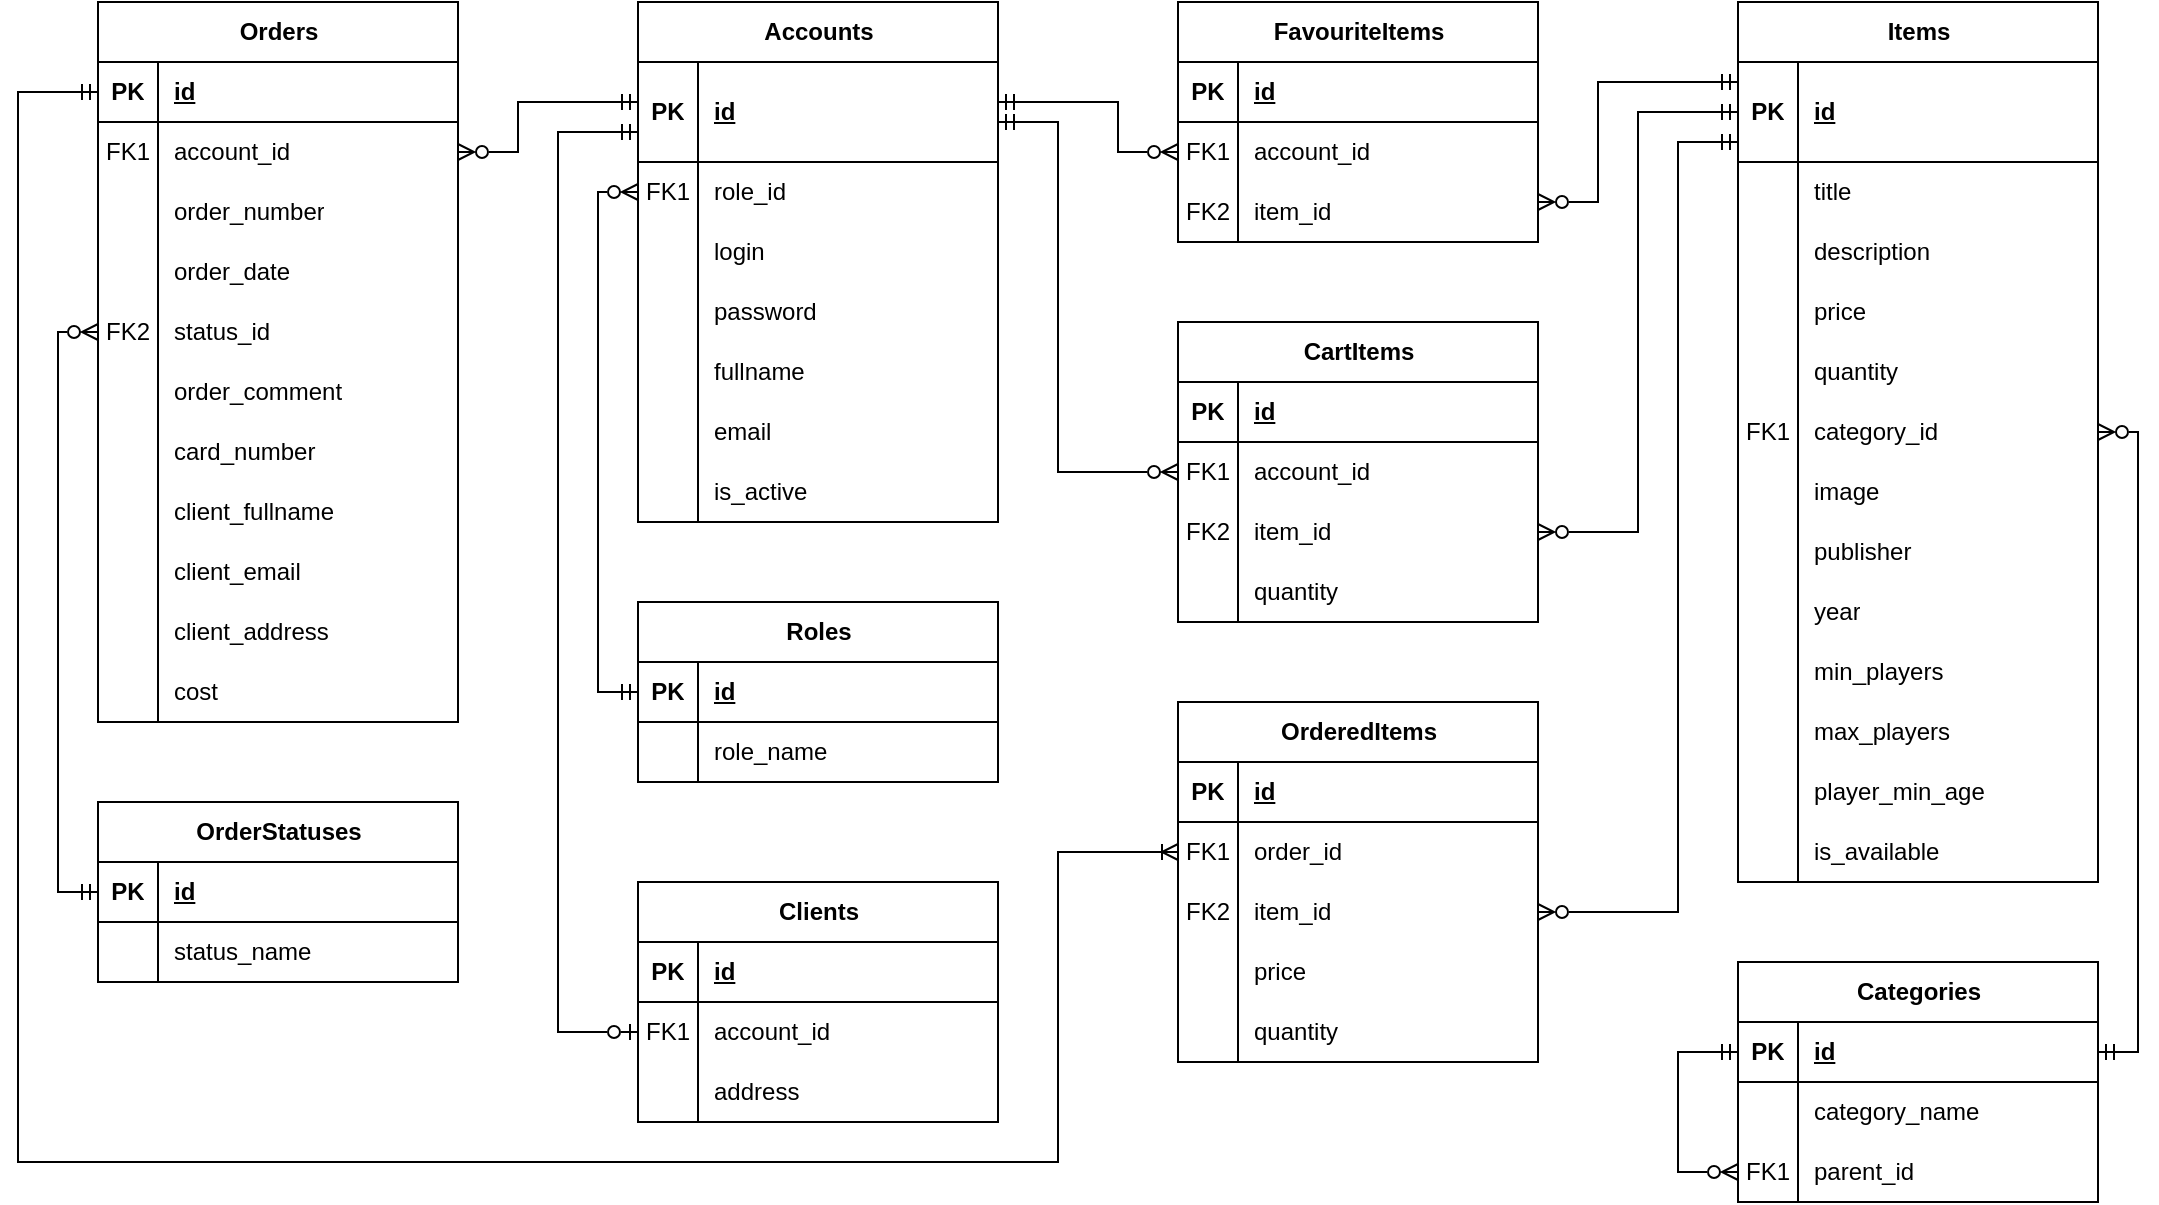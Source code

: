 <mxfile version="23.1.4" type="device">
  <diagram name="Page-1" id="XCjw0aWhFodPdCdb-xEA">
    <mxGraphModel dx="5675" dy="4450" grid="1" gridSize="10" guides="1" tooltips="1" connect="1" arrows="1" fold="1" page="1" pageScale="1" pageWidth="4681" pageHeight="3300" math="0" shadow="0">
      <root>
        <mxCell id="0" />
        <mxCell id="1" parent="0" />
        <mxCell id="2Gi0F1oFo3Wpw7GLgEXd-1" value="Accounts" style="shape=table;startSize=30;container=1;collapsible=1;childLayout=tableLayout;fixedRows=1;rowLines=0;fontStyle=1;align=center;resizeLast=1;html=1;" parent="1" vertex="1">
          <mxGeometry x="80" y="-240" width="180" height="260" as="geometry" />
        </mxCell>
        <mxCell id="2Gi0F1oFo3Wpw7GLgEXd-2" value="" style="shape=tableRow;horizontal=0;startSize=0;swimlaneHead=0;swimlaneBody=0;fillColor=none;collapsible=0;dropTarget=0;points=[[0,0.5],[1,0.5]];portConstraint=eastwest;top=0;left=0;right=0;bottom=1;" parent="2Gi0F1oFo3Wpw7GLgEXd-1" vertex="1">
          <mxGeometry y="30" width="180" height="50" as="geometry" />
        </mxCell>
        <mxCell id="2Gi0F1oFo3Wpw7GLgEXd-3" value="PK" style="shape=partialRectangle;connectable=0;fillColor=none;top=0;left=0;bottom=0;right=0;fontStyle=1;overflow=hidden;whiteSpace=wrap;html=1;" parent="2Gi0F1oFo3Wpw7GLgEXd-2" vertex="1">
          <mxGeometry width="30" height="50" as="geometry">
            <mxRectangle width="30" height="50" as="alternateBounds" />
          </mxGeometry>
        </mxCell>
        <mxCell id="2Gi0F1oFo3Wpw7GLgEXd-4" value="&lt;div&gt;id&lt;/div&gt;" style="shape=partialRectangle;connectable=0;fillColor=none;top=0;left=0;bottom=0;right=0;align=left;spacingLeft=6;fontStyle=5;overflow=hidden;whiteSpace=wrap;html=1;" parent="2Gi0F1oFo3Wpw7GLgEXd-2" vertex="1">
          <mxGeometry x="30" width="150" height="50" as="geometry">
            <mxRectangle width="150" height="50" as="alternateBounds" />
          </mxGeometry>
        </mxCell>
        <mxCell id="2Gi0F1oFo3Wpw7GLgEXd-5" value="" style="shape=tableRow;horizontal=0;startSize=0;swimlaneHead=0;swimlaneBody=0;fillColor=none;collapsible=0;dropTarget=0;points=[[0,0.5],[1,0.5]];portConstraint=eastwest;top=0;left=0;right=0;bottom=0;" parent="2Gi0F1oFo3Wpw7GLgEXd-1" vertex="1">
          <mxGeometry y="80" width="180" height="30" as="geometry" />
        </mxCell>
        <mxCell id="2Gi0F1oFo3Wpw7GLgEXd-6" value="FK1" style="shape=partialRectangle;connectable=0;fillColor=none;top=0;left=0;bottom=0;right=0;editable=1;overflow=hidden;whiteSpace=wrap;html=1;" parent="2Gi0F1oFo3Wpw7GLgEXd-5" vertex="1">
          <mxGeometry width="30" height="30" as="geometry">
            <mxRectangle width="30" height="30" as="alternateBounds" />
          </mxGeometry>
        </mxCell>
        <mxCell id="2Gi0F1oFo3Wpw7GLgEXd-7" value="role_id" style="shape=partialRectangle;connectable=0;fillColor=none;top=0;left=0;bottom=0;right=0;align=left;spacingLeft=6;overflow=hidden;whiteSpace=wrap;html=1;" parent="2Gi0F1oFo3Wpw7GLgEXd-5" vertex="1">
          <mxGeometry x="30" width="150" height="30" as="geometry">
            <mxRectangle width="150" height="30" as="alternateBounds" />
          </mxGeometry>
        </mxCell>
        <mxCell id="2Gi0F1oFo3Wpw7GLgEXd-8" value="" style="shape=tableRow;horizontal=0;startSize=0;swimlaneHead=0;swimlaneBody=0;fillColor=none;collapsible=0;dropTarget=0;points=[[0,0.5],[1,0.5]];portConstraint=eastwest;top=0;left=0;right=0;bottom=0;" parent="2Gi0F1oFo3Wpw7GLgEXd-1" vertex="1">
          <mxGeometry y="110" width="180" height="30" as="geometry" />
        </mxCell>
        <mxCell id="2Gi0F1oFo3Wpw7GLgEXd-9" value="" style="shape=partialRectangle;connectable=0;fillColor=none;top=0;left=0;bottom=0;right=0;editable=1;overflow=hidden;whiteSpace=wrap;html=1;" parent="2Gi0F1oFo3Wpw7GLgEXd-8" vertex="1">
          <mxGeometry width="30" height="30" as="geometry">
            <mxRectangle width="30" height="30" as="alternateBounds" />
          </mxGeometry>
        </mxCell>
        <mxCell id="2Gi0F1oFo3Wpw7GLgEXd-10" value="login" style="shape=partialRectangle;connectable=0;fillColor=none;top=0;left=0;bottom=0;right=0;align=left;spacingLeft=6;overflow=hidden;whiteSpace=wrap;html=1;" parent="2Gi0F1oFo3Wpw7GLgEXd-8" vertex="1">
          <mxGeometry x="30" width="150" height="30" as="geometry">
            <mxRectangle width="150" height="30" as="alternateBounds" />
          </mxGeometry>
        </mxCell>
        <mxCell id="2Gi0F1oFo3Wpw7GLgEXd-11" value="" style="shape=tableRow;horizontal=0;startSize=0;swimlaneHead=0;swimlaneBody=0;fillColor=none;collapsible=0;dropTarget=0;points=[[0,0.5],[1,0.5]];portConstraint=eastwest;top=0;left=0;right=0;bottom=0;" parent="2Gi0F1oFo3Wpw7GLgEXd-1" vertex="1">
          <mxGeometry y="140" width="180" height="30" as="geometry" />
        </mxCell>
        <mxCell id="2Gi0F1oFo3Wpw7GLgEXd-12" value="" style="shape=partialRectangle;connectable=0;fillColor=none;top=0;left=0;bottom=0;right=0;editable=1;overflow=hidden;whiteSpace=wrap;html=1;" parent="2Gi0F1oFo3Wpw7GLgEXd-11" vertex="1">
          <mxGeometry width="30" height="30" as="geometry">
            <mxRectangle width="30" height="30" as="alternateBounds" />
          </mxGeometry>
        </mxCell>
        <mxCell id="2Gi0F1oFo3Wpw7GLgEXd-13" value="password" style="shape=partialRectangle;connectable=0;fillColor=none;top=0;left=0;bottom=0;right=0;align=left;spacingLeft=6;overflow=hidden;whiteSpace=wrap;html=1;" parent="2Gi0F1oFo3Wpw7GLgEXd-11" vertex="1">
          <mxGeometry x="30" width="150" height="30" as="geometry">
            <mxRectangle width="150" height="30" as="alternateBounds" />
          </mxGeometry>
        </mxCell>
        <mxCell id="9jsPBVPp4MegKuJidNSn-23" value="" style="shape=tableRow;horizontal=0;startSize=0;swimlaneHead=0;swimlaneBody=0;fillColor=none;collapsible=0;dropTarget=0;points=[[0,0.5],[1,0.5]];portConstraint=eastwest;top=0;left=0;right=0;bottom=0;" vertex="1" parent="2Gi0F1oFo3Wpw7GLgEXd-1">
          <mxGeometry y="170" width="180" height="30" as="geometry" />
        </mxCell>
        <mxCell id="9jsPBVPp4MegKuJidNSn-24" value="" style="shape=partialRectangle;connectable=0;fillColor=none;top=0;left=0;bottom=0;right=0;editable=1;overflow=hidden;whiteSpace=wrap;html=1;" vertex="1" parent="9jsPBVPp4MegKuJidNSn-23">
          <mxGeometry width="30" height="30" as="geometry">
            <mxRectangle width="30" height="30" as="alternateBounds" />
          </mxGeometry>
        </mxCell>
        <mxCell id="9jsPBVPp4MegKuJidNSn-25" value="fullname" style="shape=partialRectangle;connectable=0;fillColor=none;top=0;left=0;bottom=0;right=0;align=left;spacingLeft=6;overflow=hidden;whiteSpace=wrap;html=1;" vertex="1" parent="9jsPBVPp4MegKuJidNSn-23">
          <mxGeometry x="30" width="150" height="30" as="geometry">
            <mxRectangle width="150" height="30" as="alternateBounds" />
          </mxGeometry>
        </mxCell>
        <mxCell id="2Gi0F1oFo3Wpw7GLgEXd-156" value="" style="shape=tableRow;horizontal=0;startSize=0;swimlaneHead=0;swimlaneBody=0;fillColor=none;collapsible=0;dropTarget=0;points=[[0,0.5],[1,0.5]];portConstraint=eastwest;top=0;left=0;right=0;bottom=0;" parent="2Gi0F1oFo3Wpw7GLgEXd-1" vertex="1">
          <mxGeometry y="200" width="180" height="30" as="geometry" />
        </mxCell>
        <mxCell id="2Gi0F1oFo3Wpw7GLgEXd-157" value="" style="shape=partialRectangle;connectable=0;fillColor=none;top=0;left=0;bottom=0;right=0;editable=1;overflow=hidden;whiteSpace=wrap;html=1;" parent="2Gi0F1oFo3Wpw7GLgEXd-156" vertex="1">
          <mxGeometry width="30" height="30" as="geometry">
            <mxRectangle width="30" height="30" as="alternateBounds" />
          </mxGeometry>
        </mxCell>
        <mxCell id="2Gi0F1oFo3Wpw7GLgEXd-158" value="email" style="shape=partialRectangle;connectable=0;fillColor=none;top=0;left=0;bottom=0;right=0;align=left;spacingLeft=6;overflow=hidden;whiteSpace=wrap;html=1;" parent="2Gi0F1oFo3Wpw7GLgEXd-156" vertex="1">
          <mxGeometry x="30" width="150" height="30" as="geometry">
            <mxRectangle width="150" height="30" as="alternateBounds" />
          </mxGeometry>
        </mxCell>
        <mxCell id="9jsPBVPp4MegKuJidNSn-26" value="" style="shape=tableRow;horizontal=0;startSize=0;swimlaneHead=0;swimlaneBody=0;fillColor=none;collapsible=0;dropTarget=0;points=[[0,0.5],[1,0.5]];portConstraint=eastwest;top=0;left=0;right=0;bottom=0;" vertex="1" parent="2Gi0F1oFo3Wpw7GLgEXd-1">
          <mxGeometry y="230" width="180" height="30" as="geometry" />
        </mxCell>
        <mxCell id="9jsPBVPp4MegKuJidNSn-27" value="" style="shape=partialRectangle;connectable=0;fillColor=none;top=0;left=0;bottom=0;right=0;editable=1;overflow=hidden;whiteSpace=wrap;html=1;" vertex="1" parent="9jsPBVPp4MegKuJidNSn-26">
          <mxGeometry width="30" height="30" as="geometry">
            <mxRectangle width="30" height="30" as="alternateBounds" />
          </mxGeometry>
        </mxCell>
        <mxCell id="9jsPBVPp4MegKuJidNSn-28" value="is_active" style="shape=partialRectangle;connectable=0;fillColor=none;top=0;left=0;bottom=0;right=0;align=left;spacingLeft=6;overflow=hidden;whiteSpace=wrap;html=1;" vertex="1" parent="9jsPBVPp4MegKuJidNSn-26">
          <mxGeometry x="30" width="150" height="30" as="geometry">
            <mxRectangle width="150" height="30" as="alternateBounds" />
          </mxGeometry>
        </mxCell>
        <mxCell id="2Gi0F1oFo3Wpw7GLgEXd-42" value="Items" style="shape=table;startSize=30;container=1;collapsible=1;childLayout=tableLayout;fixedRows=1;rowLines=0;fontStyle=1;align=center;resizeLast=1;html=1;" parent="1" vertex="1">
          <mxGeometry x="630" y="-240" width="180" height="440" as="geometry" />
        </mxCell>
        <mxCell id="2Gi0F1oFo3Wpw7GLgEXd-43" value="" style="shape=tableRow;horizontal=0;startSize=0;swimlaneHead=0;swimlaneBody=0;fillColor=none;collapsible=0;dropTarget=0;points=[[0,0.5],[1,0.5]];portConstraint=eastwest;top=0;left=0;right=0;bottom=1;" parent="2Gi0F1oFo3Wpw7GLgEXd-42" vertex="1">
          <mxGeometry y="30" width="180" height="50" as="geometry" />
        </mxCell>
        <mxCell id="2Gi0F1oFo3Wpw7GLgEXd-44" value="PK" style="shape=partialRectangle;connectable=0;fillColor=none;top=0;left=0;bottom=0;right=0;fontStyle=1;overflow=hidden;whiteSpace=wrap;html=1;" parent="2Gi0F1oFo3Wpw7GLgEXd-43" vertex="1">
          <mxGeometry width="30" height="50" as="geometry">
            <mxRectangle width="30" height="50" as="alternateBounds" />
          </mxGeometry>
        </mxCell>
        <mxCell id="2Gi0F1oFo3Wpw7GLgEXd-45" value="id" style="shape=partialRectangle;connectable=0;fillColor=none;top=0;left=0;bottom=0;right=0;align=left;spacingLeft=6;fontStyle=5;overflow=hidden;whiteSpace=wrap;html=1;" parent="2Gi0F1oFo3Wpw7GLgEXd-43" vertex="1">
          <mxGeometry x="30" width="150" height="50" as="geometry">
            <mxRectangle width="150" height="50" as="alternateBounds" />
          </mxGeometry>
        </mxCell>
        <mxCell id="2Gi0F1oFo3Wpw7GLgEXd-46" value="" style="shape=tableRow;horizontal=0;startSize=0;swimlaneHead=0;swimlaneBody=0;fillColor=none;collapsible=0;dropTarget=0;points=[[0,0.5],[1,0.5]];portConstraint=eastwest;top=0;left=0;right=0;bottom=0;" parent="2Gi0F1oFo3Wpw7GLgEXd-42" vertex="1">
          <mxGeometry y="80" width="180" height="30" as="geometry" />
        </mxCell>
        <mxCell id="2Gi0F1oFo3Wpw7GLgEXd-47" value="" style="shape=partialRectangle;connectable=0;fillColor=none;top=0;left=0;bottom=0;right=0;editable=1;overflow=hidden;whiteSpace=wrap;html=1;" parent="2Gi0F1oFo3Wpw7GLgEXd-46" vertex="1">
          <mxGeometry width="30" height="30" as="geometry">
            <mxRectangle width="30" height="30" as="alternateBounds" />
          </mxGeometry>
        </mxCell>
        <mxCell id="2Gi0F1oFo3Wpw7GLgEXd-48" value="title" style="shape=partialRectangle;connectable=0;fillColor=none;top=0;left=0;bottom=0;right=0;align=left;spacingLeft=6;overflow=hidden;whiteSpace=wrap;html=1;" parent="2Gi0F1oFo3Wpw7GLgEXd-46" vertex="1">
          <mxGeometry x="30" width="150" height="30" as="geometry">
            <mxRectangle width="150" height="30" as="alternateBounds" />
          </mxGeometry>
        </mxCell>
        <mxCell id="2Gi0F1oFo3Wpw7GLgEXd-49" value="" style="shape=tableRow;horizontal=0;startSize=0;swimlaneHead=0;swimlaneBody=0;fillColor=none;collapsible=0;dropTarget=0;points=[[0,0.5],[1,0.5]];portConstraint=eastwest;top=0;left=0;right=0;bottom=0;" parent="2Gi0F1oFo3Wpw7GLgEXd-42" vertex="1">
          <mxGeometry y="110" width="180" height="30" as="geometry" />
        </mxCell>
        <mxCell id="2Gi0F1oFo3Wpw7GLgEXd-50" value="" style="shape=partialRectangle;connectable=0;fillColor=none;top=0;left=0;bottom=0;right=0;editable=1;overflow=hidden;whiteSpace=wrap;html=1;" parent="2Gi0F1oFo3Wpw7GLgEXd-49" vertex="1">
          <mxGeometry width="30" height="30" as="geometry">
            <mxRectangle width="30" height="30" as="alternateBounds" />
          </mxGeometry>
        </mxCell>
        <mxCell id="2Gi0F1oFo3Wpw7GLgEXd-51" value="description" style="shape=partialRectangle;connectable=0;fillColor=none;top=0;left=0;bottom=0;right=0;align=left;spacingLeft=6;overflow=hidden;whiteSpace=wrap;html=1;" parent="2Gi0F1oFo3Wpw7GLgEXd-49" vertex="1">
          <mxGeometry x="30" width="150" height="30" as="geometry">
            <mxRectangle width="150" height="30" as="alternateBounds" />
          </mxGeometry>
        </mxCell>
        <mxCell id="2Gi0F1oFo3Wpw7GLgEXd-52" value="" style="shape=tableRow;horizontal=0;startSize=0;swimlaneHead=0;swimlaneBody=0;fillColor=none;collapsible=0;dropTarget=0;points=[[0,0.5],[1,0.5]];portConstraint=eastwest;top=0;left=0;right=0;bottom=0;" parent="2Gi0F1oFo3Wpw7GLgEXd-42" vertex="1">
          <mxGeometry y="140" width="180" height="30" as="geometry" />
        </mxCell>
        <mxCell id="2Gi0F1oFo3Wpw7GLgEXd-53" value="" style="shape=partialRectangle;connectable=0;fillColor=none;top=0;left=0;bottom=0;right=0;editable=1;overflow=hidden;whiteSpace=wrap;html=1;" parent="2Gi0F1oFo3Wpw7GLgEXd-52" vertex="1">
          <mxGeometry width="30" height="30" as="geometry">
            <mxRectangle width="30" height="30" as="alternateBounds" />
          </mxGeometry>
        </mxCell>
        <mxCell id="2Gi0F1oFo3Wpw7GLgEXd-54" value="price" style="shape=partialRectangle;connectable=0;fillColor=none;top=0;left=0;bottom=0;right=0;align=left;spacingLeft=6;overflow=hidden;whiteSpace=wrap;html=1;" parent="2Gi0F1oFo3Wpw7GLgEXd-52" vertex="1">
          <mxGeometry x="30" width="150" height="30" as="geometry">
            <mxRectangle width="150" height="30" as="alternateBounds" />
          </mxGeometry>
        </mxCell>
        <mxCell id="2Gi0F1oFo3Wpw7GLgEXd-55" value="" style="shape=tableRow;horizontal=0;startSize=0;swimlaneHead=0;swimlaneBody=0;fillColor=none;collapsible=0;dropTarget=0;points=[[0,0.5],[1,0.5]];portConstraint=eastwest;top=0;left=0;right=0;bottom=0;" parent="2Gi0F1oFo3Wpw7GLgEXd-42" vertex="1">
          <mxGeometry y="170" width="180" height="30" as="geometry" />
        </mxCell>
        <mxCell id="2Gi0F1oFo3Wpw7GLgEXd-56" value="" style="shape=partialRectangle;connectable=0;fillColor=none;top=0;left=0;bottom=0;right=0;editable=1;overflow=hidden;whiteSpace=wrap;html=1;" parent="2Gi0F1oFo3Wpw7GLgEXd-55" vertex="1">
          <mxGeometry width="30" height="30" as="geometry">
            <mxRectangle width="30" height="30" as="alternateBounds" />
          </mxGeometry>
        </mxCell>
        <mxCell id="2Gi0F1oFo3Wpw7GLgEXd-57" value="quantity" style="shape=partialRectangle;connectable=0;fillColor=none;top=0;left=0;bottom=0;right=0;align=left;spacingLeft=6;overflow=hidden;whiteSpace=wrap;html=1;" parent="2Gi0F1oFo3Wpw7GLgEXd-55" vertex="1">
          <mxGeometry x="30" width="150" height="30" as="geometry">
            <mxRectangle width="150" height="30" as="alternateBounds" />
          </mxGeometry>
        </mxCell>
        <mxCell id="2Gi0F1oFo3Wpw7GLgEXd-61" value="" style="shape=tableRow;horizontal=0;startSize=0;swimlaneHead=0;swimlaneBody=0;fillColor=none;collapsible=0;dropTarget=0;points=[[0,0.5],[1,0.5]];portConstraint=eastwest;top=0;left=0;right=0;bottom=0;" parent="2Gi0F1oFo3Wpw7GLgEXd-42" vertex="1">
          <mxGeometry y="200" width="180" height="30" as="geometry" />
        </mxCell>
        <mxCell id="2Gi0F1oFo3Wpw7GLgEXd-62" value="FK1" style="shape=partialRectangle;connectable=0;fillColor=none;top=0;left=0;bottom=0;right=0;editable=1;overflow=hidden;whiteSpace=wrap;html=1;" parent="2Gi0F1oFo3Wpw7GLgEXd-61" vertex="1">
          <mxGeometry width="30" height="30" as="geometry">
            <mxRectangle width="30" height="30" as="alternateBounds" />
          </mxGeometry>
        </mxCell>
        <mxCell id="2Gi0F1oFo3Wpw7GLgEXd-63" value="category_id" style="shape=partialRectangle;connectable=0;fillColor=none;top=0;left=0;bottom=0;right=0;align=left;spacingLeft=6;overflow=hidden;whiteSpace=wrap;html=1;" parent="2Gi0F1oFo3Wpw7GLgEXd-61" vertex="1">
          <mxGeometry x="30" width="150" height="30" as="geometry">
            <mxRectangle width="150" height="30" as="alternateBounds" />
          </mxGeometry>
        </mxCell>
        <mxCell id="2Gi0F1oFo3Wpw7GLgEXd-64" value="" style="shape=tableRow;horizontal=0;startSize=0;swimlaneHead=0;swimlaneBody=0;fillColor=none;collapsible=0;dropTarget=0;points=[[0,0.5],[1,0.5]];portConstraint=eastwest;top=0;left=0;right=0;bottom=0;" parent="2Gi0F1oFo3Wpw7GLgEXd-42" vertex="1">
          <mxGeometry y="230" width="180" height="30" as="geometry" />
        </mxCell>
        <mxCell id="2Gi0F1oFo3Wpw7GLgEXd-65" value="" style="shape=partialRectangle;connectable=0;fillColor=none;top=0;left=0;bottom=0;right=0;editable=1;overflow=hidden;whiteSpace=wrap;html=1;" parent="2Gi0F1oFo3Wpw7GLgEXd-64" vertex="1">
          <mxGeometry width="30" height="30" as="geometry">
            <mxRectangle width="30" height="30" as="alternateBounds" />
          </mxGeometry>
        </mxCell>
        <mxCell id="2Gi0F1oFo3Wpw7GLgEXd-66" value="image" style="shape=partialRectangle;connectable=0;fillColor=none;top=0;left=0;bottom=0;right=0;align=left;spacingLeft=6;overflow=hidden;whiteSpace=wrap;html=1;" parent="2Gi0F1oFo3Wpw7GLgEXd-64" vertex="1">
          <mxGeometry x="30" width="150" height="30" as="geometry">
            <mxRectangle width="150" height="30" as="alternateBounds" />
          </mxGeometry>
        </mxCell>
        <mxCell id="2Gi0F1oFo3Wpw7GLgEXd-67" value="" style="shape=tableRow;horizontal=0;startSize=0;swimlaneHead=0;swimlaneBody=0;fillColor=none;collapsible=0;dropTarget=0;points=[[0,0.5],[1,0.5]];portConstraint=eastwest;top=0;left=0;right=0;bottom=0;" parent="2Gi0F1oFo3Wpw7GLgEXd-42" vertex="1">
          <mxGeometry y="260" width="180" height="30" as="geometry" />
        </mxCell>
        <mxCell id="2Gi0F1oFo3Wpw7GLgEXd-68" value="" style="shape=partialRectangle;connectable=0;fillColor=none;top=0;left=0;bottom=0;right=0;editable=1;overflow=hidden;whiteSpace=wrap;html=1;" parent="2Gi0F1oFo3Wpw7GLgEXd-67" vertex="1">
          <mxGeometry width="30" height="30" as="geometry">
            <mxRectangle width="30" height="30" as="alternateBounds" />
          </mxGeometry>
        </mxCell>
        <mxCell id="2Gi0F1oFo3Wpw7GLgEXd-69" value="publisher" style="shape=partialRectangle;connectable=0;fillColor=none;top=0;left=0;bottom=0;right=0;align=left;spacingLeft=6;overflow=hidden;whiteSpace=wrap;html=1;" parent="2Gi0F1oFo3Wpw7GLgEXd-67" vertex="1">
          <mxGeometry x="30" width="150" height="30" as="geometry">
            <mxRectangle width="150" height="30" as="alternateBounds" />
          </mxGeometry>
        </mxCell>
        <mxCell id="9jsPBVPp4MegKuJidNSn-80" value="" style="shape=tableRow;horizontal=0;startSize=0;swimlaneHead=0;swimlaneBody=0;fillColor=none;collapsible=0;dropTarget=0;points=[[0,0.5],[1,0.5]];portConstraint=eastwest;top=0;left=0;right=0;bottom=0;" vertex="1" parent="2Gi0F1oFo3Wpw7GLgEXd-42">
          <mxGeometry y="290" width="180" height="30" as="geometry" />
        </mxCell>
        <mxCell id="9jsPBVPp4MegKuJidNSn-81" value="" style="shape=partialRectangle;connectable=0;fillColor=none;top=0;left=0;bottom=0;right=0;editable=1;overflow=hidden;whiteSpace=wrap;html=1;" vertex="1" parent="9jsPBVPp4MegKuJidNSn-80">
          <mxGeometry width="30" height="30" as="geometry">
            <mxRectangle width="30" height="30" as="alternateBounds" />
          </mxGeometry>
        </mxCell>
        <mxCell id="9jsPBVPp4MegKuJidNSn-82" value="year" style="shape=partialRectangle;connectable=0;fillColor=none;top=0;left=0;bottom=0;right=0;align=left;spacingLeft=6;overflow=hidden;whiteSpace=wrap;html=1;" vertex="1" parent="9jsPBVPp4MegKuJidNSn-80">
          <mxGeometry x="30" width="150" height="30" as="geometry">
            <mxRectangle width="150" height="30" as="alternateBounds" />
          </mxGeometry>
        </mxCell>
        <mxCell id="2Gi0F1oFo3Wpw7GLgEXd-70" value="" style="shape=tableRow;horizontal=0;startSize=0;swimlaneHead=0;swimlaneBody=0;fillColor=none;collapsible=0;dropTarget=0;points=[[0,0.5],[1,0.5]];portConstraint=eastwest;top=0;left=0;right=0;bottom=0;" parent="2Gi0F1oFo3Wpw7GLgEXd-42" vertex="1">
          <mxGeometry y="320" width="180" height="30" as="geometry" />
        </mxCell>
        <mxCell id="2Gi0F1oFo3Wpw7GLgEXd-71" value="" style="shape=partialRectangle;connectable=0;fillColor=none;top=0;left=0;bottom=0;right=0;editable=1;overflow=hidden;whiteSpace=wrap;html=1;" parent="2Gi0F1oFo3Wpw7GLgEXd-70" vertex="1">
          <mxGeometry width="30" height="30" as="geometry">
            <mxRectangle width="30" height="30" as="alternateBounds" />
          </mxGeometry>
        </mxCell>
        <mxCell id="2Gi0F1oFo3Wpw7GLgEXd-72" value="min_players" style="shape=partialRectangle;connectable=0;fillColor=none;top=0;left=0;bottom=0;right=0;align=left;spacingLeft=6;overflow=hidden;whiteSpace=wrap;html=1;" parent="2Gi0F1oFo3Wpw7GLgEXd-70" vertex="1">
          <mxGeometry x="30" width="150" height="30" as="geometry">
            <mxRectangle width="150" height="30" as="alternateBounds" />
          </mxGeometry>
        </mxCell>
        <mxCell id="9jsPBVPp4MegKuJidNSn-83" value="" style="shape=tableRow;horizontal=0;startSize=0;swimlaneHead=0;swimlaneBody=0;fillColor=none;collapsible=0;dropTarget=0;points=[[0,0.5],[1,0.5]];portConstraint=eastwest;top=0;left=0;right=0;bottom=0;" vertex="1" parent="2Gi0F1oFo3Wpw7GLgEXd-42">
          <mxGeometry y="350" width="180" height="30" as="geometry" />
        </mxCell>
        <mxCell id="9jsPBVPp4MegKuJidNSn-84" value="" style="shape=partialRectangle;connectable=0;fillColor=none;top=0;left=0;bottom=0;right=0;editable=1;overflow=hidden;whiteSpace=wrap;html=1;" vertex="1" parent="9jsPBVPp4MegKuJidNSn-83">
          <mxGeometry width="30" height="30" as="geometry">
            <mxRectangle width="30" height="30" as="alternateBounds" />
          </mxGeometry>
        </mxCell>
        <mxCell id="9jsPBVPp4MegKuJidNSn-85" value="max_players" style="shape=partialRectangle;connectable=0;fillColor=none;top=0;left=0;bottom=0;right=0;align=left;spacingLeft=6;overflow=hidden;whiteSpace=wrap;html=1;" vertex="1" parent="9jsPBVPp4MegKuJidNSn-83">
          <mxGeometry x="30" width="150" height="30" as="geometry">
            <mxRectangle width="150" height="30" as="alternateBounds" />
          </mxGeometry>
        </mxCell>
        <mxCell id="2Gi0F1oFo3Wpw7GLgEXd-73" value="" style="shape=tableRow;horizontal=0;startSize=0;swimlaneHead=0;swimlaneBody=0;fillColor=none;collapsible=0;dropTarget=0;points=[[0,0.5],[1,0.5]];portConstraint=eastwest;top=0;left=0;right=0;bottom=0;" parent="2Gi0F1oFo3Wpw7GLgEXd-42" vertex="1">
          <mxGeometry y="380" width="180" height="30" as="geometry" />
        </mxCell>
        <mxCell id="2Gi0F1oFo3Wpw7GLgEXd-74" value="" style="shape=partialRectangle;connectable=0;fillColor=none;top=0;left=0;bottom=0;right=0;editable=1;overflow=hidden;whiteSpace=wrap;html=1;" parent="2Gi0F1oFo3Wpw7GLgEXd-73" vertex="1">
          <mxGeometry width="30" height="30" as="geometry">
            <mxRectangle width="30" height="30" as="alternateBounds" />
          </mxGeometry>
        </mxCell>
        <mxCell id="2Gi0F1oFo3Wpw7GLgEXd-75" value="player_min_age" style="shape=partialRectangle;connectable=0;fillColor=none;top=0;left=0;bottom=0;right=0;align=left;spacingLeft=6;overflow=hidden;whiteSpace=wrap;html=1;" parent="2Gi0F1oFo3Wpw7GLgEXd-73" vertex="1">
          <mxGeometry x="30" width="150" height="30" as="geometry">
            <mxRectangle width="150" height="30" as="alternateBounds" />
          </mxGeometry>
        </mxCell>
        <mxCell id="2Gi0F1oFo3Wpw7GLgEXd-58" value="" style="shape=tableRow;horizontal=0;startSize=0;swimlaneHead=0;swimlaneBody=0;fillColor=none;collapsible=0;dropTarget=0;points=[[0,0.5],[1,0.5]];portConstraint=eastwest;top=0;left=0;right=0;bottom=0;" parent="2Gi0F1oFo3Wpw7GLgEXd-42" vertex="1">
          <mxGeometry y="410" width="180" height="30" as="geometry" />
        </mxCell>
        <mxCell id="2Gi0F1oFo3Wpw7GLgEXd-59" value="" style="shape=partialRectangle;connectable=0;fillColor=none;top=0;left=0;bottom=0;right=0;editable=1;overflow=hidden;whiteSpace=wrap;html=1;" parent="2Gi0F1oFo3Wpw7GLgEXd-58" vertex="1">
          <mxGeometry width="30" height="30" as="geometry">
            <mxRectangle width="30" height="30" as="alternateBounds" />
          </mxGeometry>
        </mxCell>
        <mxCell id="2Gi0F1oFo3Wpw7GLgEXd-60" value="&lt;div&gt;is_available&lt;/div&gt;" style="shape=partialRectangle;connectable=0;fillColor=none;top=0;left=0;bottom=0;right=0;align=left;spacingLeft=6;overflow=hidden;whiteSpace=wrap;html=1;" parent="2Gi0F1oFo3Wpw7GLgEXd-58" vertex="1">
          <mxGeometry x="30" width="150" height="30" as="geometry">
            <mxRectangle width="150" height="30" as="alternateBounds" />
          </mxGeometry>
        </mxCell>
        <mxCell id="2Gi0F1oFo3Wpw7GLgEXd-76" value="CartItems" style="shape=table;startSize=30;container=1;collapsible=1;childLayout=tableLayout;fixedRows=1;rowLines=0;fontStyle=1;align=center;resizeLast=1;html=1;" parent="1" vertex="1">
          <mxGeometry x="350" y="-80" width="180" height="150" as="geometry" />
        </mxCell>
        <mxCell id="2Gi0F1oFo3Wpw7GLgEXd-77" value="" style="shape=tableRow;horizontal=0;startSize=0;swimlaneHead=0;swimlaneBody=0;fillColor=none;collapsible=0;dropTarget=0;points=[[0,0.5],[1,0.5]];portConstraint=eastwest;top=0;left=0;right=0;bottom=1;" parent="2Gi0F1oFo3Wpw7GLgEXd-76" vertex="1">
          <mxGeometry y="30" width="180" height="30" as="geometry" />
        </mxCell>
        <mxCell id="2Gi0F1oFo3Wpw7GLgEXd-78" value="PK" style="shape=partialRectangle;connectable=0;fillColor=none;top=0;left=0;bottom=0;right=0;fontStyle=1;overflow=hidden;whiteSpace=wrap;html=1;" parent="2Gi0F1oFo3Wpw7GLgEXd-77" vertex="1">
          <mxGeometry width="30" height="30" as="geometry">
            <mxRectangle width="30" height="30" as="alternateBounds" />
          </mxGeometry>
        </mxCell>
        <mxCell id="2Gi0F1oFo3Wpw7GLgEXd-79" value="id" style="shape=partialRectangle;connectable=0;fillColor=none;top=0;left=0;bottom=0;right=0;align=left;spacingLeft=6;fontStyle=5;overflow=hidden;whiteSpace=wrap;html=1;" parent="2Gi0F1oFo3Wpw7GLgEXd-77" vertex="1">
          <mxGeometry x="30" width="150" height="30" as="geometry">
            <mxRectangle width="150" height="30" as="alternateBounds" />
          </mxGeometry>
        </mxCell>
        <mxCell id="2Gi0F1oFo3Wpw7GLgEXd-80" value="" style="shape=tableRow;horizontal=0;startSize=0;swimlaneHead=0;swimlaneBody=0;fillColor=none;collapsible=0;dropTarget=0;points=[[0,0.5],[1,0.5]];portConstraint=eastwest;top=0;left=0;right=0;bottom=0;" parent="2Gi0F1oFo3Wpw7GLgEXd-76" vertex="1">
          <mxGeometry y="60" width="180" height="30" as="geometry" />
        </mxCell>
        <mxCell id="2Gi0F1oFo3Wpw7GLgEXd-81" value="FK1" style="shape=partialRectangle;connectable=0;fillColor=none;top=0;left=0;bottom=0;right=0;editable=1;overflow=hidden;whiteSpace=wrap;html=1;" parent="2Gi0F1oFo3Wpw7GLgEXd-80" vertex="1">
          <mxGeometry width="30" height="30" as="geometry">
            <mxRectangle width="30" height="30" as="alternateBounds" />
          </mxGeometry>
        </mxCell>
        <mxCell id="2Gi0F1oFo3Wpw7GLgEXd-82" value="account_id" style="shape=partialRectangle;connectable=0;fillColor=none;top=0;left=0;bottom=0;right=0;align=left;spacingLeft=6;overflow=hidden;whiteSpace=wrap;html=1;" parent="2Gi0F1oFo3Wpw7GLgEXd-80" vertex="1">
          <mxGeometry x="30" width="150" height="30" as="geometry">
            <mxRectangle width="150" height="30" as="alternateBounds" />
          </mxGeometry>
        </mxCell>
        <mxCell id="2Gi0F1oFo3Wpw7GLgEXd-83" value="" style="shape=tableRow;horizontal=0;startSize=0;swimlaneHead=0;swimlaneBody=0;fillColor=none;collapsible=0;dropTarget=0;points=[[0,0.5],[1,0.5]];portConstraint=eastwest;top=0;left=0;right=0;bottom=0;" parent="2Gi0F1oFo3Wpw7GLgEXd-76" vertex="1">
          <mxGeometry y="90" width="180" height="30" as="geometry" />
        </mxCell>
        <mxCell id="2Gi0F1oFo3Wpw7GLgEXd-84" value="FK2" style="shape=partialRectangle;connectable=0;fillColor=none;top=0;left=0;bottom=0;right=0;editable=1;overflow=hidden;whiteSpace=wrap;html=1;" parent="2Gi0F1oFo3Wpw7GLgEXd-83" vertex="1">
          <mxGeometry width="30" height="30" as="geometry">
            <mxRectangle width="30" height="30" as="alternateBounds" />
          </mxGeometry>
        </mxCell>
        <mxCell id="2Gi0F1oFo3Wpw7GLgEXd-85" value="item_id" style="shape=partialRectangle;connectable=0;fillColor=none;top=0;left=0;bottom=0;right=0;align=left;spacingLeft=6;overflow=hidden;whiteSpace=wrap;html=1;" parent="2Gi0F1oFo3Wpw7GLgEXd-83" vertex="1">
          <mxGeometry x="30" width="150" height="30" as="geometry">
            <mxRectangle width="150" height="30" as="alternateBounds" />
          </mxGeometry>
        </mxCell>
        <mxCell id="2Gi0F1oFo3Wpw7GLgEXd-86" value="" style="shape=tableRow;horizontal=0;startSize=0;swimlaneHead=0;swimlaneBody=0;fillColor=none;collapsible=0;dropTarget=0;points=[[0,0.5],[1,0.5]];portConstraint=eastwest;top=0;left=0;right=0;bottom=0;" parent="2Gi0F1oFo3Wpw7GLgEXd-76" vertex="1">
          <mxGeometry y="120" width="180" height="30" as="geometry" />
        </mxCell>
        <mxCell id="2Gi0F1oFo3Wpw7GLgEXd-87" value="" style="shape=partialRectangle;connectable=0;fillColor=none;top=0;left=0;bottom=0;right=0;editable=1;overflow=hidden;whiteSpace=wrap;html=1;" parent="2Gi0F1oFo3Wpw7GLgEXd-86" vertex="1">
          <mxGeometry width="30" height="30" as="geometry">
            <mxRectangle width="30" height="30" as="alternateBounds" />
          </mxGeometry>
        </mxCell>
        <mxCell id="2Gi0F1oFo3Wpw7GLgEXd-88" value="quantity" style="shape=partialRectangle;connectable=0;fillColor=none;top=0;left=0;bottom=0;right=0;align=left;spacingLeft=6;overflow=hidden;whiteSpace=wrap;html=1;" parent="2Gi0F1oFo3Wpw7GLgEXd-86" vertex="1">
          <mxGeometry x="30" width="150" height="30" as="geometry">
            <mxRectangle width="150" height="30" as="alternateBounds" />
          </mxGeometry>
        </mxCell>
        <mxCell id="2Gi0F1oFo3Wpw7GLgEXd-92" value="Orders" style="shape=table;startSize=30;container=1;collapsible=1;childLayout=tableLayout;fixedRows=1;rowLines=0;fontStyle=1;align=center;resizeLast=1;html=1;" parent="1" vertex="1">
          <mxGeometry x="-190" y="-240" width="180" height="360" as="geometry" />
        </mxCell>
        <mxCell id="2Gi0F1oFo3Wpw7GLgEXd-93" value="" style="shape=tableRow;horizontal=0;startSize=0;swimlaneHead=0;swimlaneBody=0;fillColor=none;collapsible=0;dropTarget=0;points=[[0,0.5],[1,0.5]];portConstraint=eastwest;top=0;left=0;right=0;bottom=1;" parent="2Gi0F1oFo3Wpw7GLgEXd-92" vertex="1">
          <mxGeometry y="30" width="180" height="30" as="geometry" />
        </mxCell>
        <mxCell id="2Gi0F1oFo3Wpw7GLgEXd-94" value="PK" style="shape=partialRectangle;connectable=0;fillColor=none;top=0;left=0;bottom=0;right=0;fontStyle=1;overflow=hidden;whiteSpace=wrap;html=1;" parent="2Gi0F1oFo3Wpw7GLgEXd-93" vertex="1">
          <mxGeometry width="30" height="30" as="geometry">
            <mxRectangle width="30" height="30" as="alternateBounds" />
          </mxGeometry>
        </mxCell>
        <mxCell id="2Gi0F1oFo3Wpw7GLgEXd-95" value="id" style="shape=partialRectangle;connectable=0;fillColor=none;top=0;left=0;bottom=0;right=0;align=left;spacingLeft=6;fontStyle=5;overflow=hidden;whiteSpace=wrap;html=1;" parent="2Gi0F1oFo3Wpw7GLgEXd-93" vertex="1">
          <mxGeometry x="30" width="150" height="30" as="geometry">
            <mxRectangle width="150" height="30" as="alternateBounds" />
          </mxGeometry>
        </mxCell>
        <mxCell id="2Gi0F1oFo3Wpw7GLgEXd-96" value="" style="shape=tableRow;horizontal=0;startSize=0;swimlaneHead=0;swimlaneBody=0;fillColor=none;collapsible=0;dropTarget=0;points=[[0,0.5],[1,0.5]];portConstraint=eastwest;top=0;left=0;right=0;bottom=0;" parent="2Gi0F1oFo3Wpw7GLgEXd-92" vertex="1">
          <mxGeometry y="60" width="180" height="30" as="geometry" />
        </mxCell>
        <mxCell id="2Gi0F1oFo3Wpw7GLgEXd-97" value="FK1" style="shape=partialRectangle;connectable=0;fillColor=none;top=0;left=0;bottom=0;right=0;editable=1;overflow=hidden;whiteSpace=wrap;html=1;" parent="2Gi0F1oFo3Wpw7GLgEXd-96" vertex="1">
          <mxGeometry width="30" height="30" as="geometry">
            <mxRectangle width="30" height="30" as="alternateBounds" />
          </mxGeometry>
        </mxCell>
        <mxCell id="2Gi0F1oFo3Wpw7GLgEXd-98" value="account_id" style="shape=partialRectangle;connectable=0;fillColor=none;top=0;left=0;bottom=0;right=0;align=left;spacingLeft=6;overflow=hidden;whiteSpace=wrap;html=1;" parent="2Gi0F1oFo3Wpw7GLgEXd-96" vertex="1">
          <mxGeometry x="30" width="150" height="30" as="geometry">
            <mxRectangle width="150" height="30" as="alternateBounds" />
          </mxGeometry>
        </mxCell>
        <mxCell id="9jsPBVPp4MegKuJidNSn-32" value="" style="shape=tableRow;horizontal=0;startSize=0;swimlaneHead=0;swimlaneBody=0;fillColor=none;collapsible=0;dropTarget=0;points=[[0,0.5],[1,0.5]];portConstraint=eastwest;top=0;left=0;right=0;bottom=0;" vertex="1" parent="2Gi0F1oFo3Wpw7GLgEXd-92">
          <mxGeometry y="90" width="180" height="30" as="geometry" />
        </mxCell>
        <mxCell id="9jsPBVPp4MegKuJidNSn-33" value="" style="shape=partialRectangle;connectable=0;fillColor=none;top=0;left=0;bottom=0;right=0;editable=1;overflow=hidden;whiteSpace=wrap;html=1;" vertex="1" parent="9jsPBVPp4MegKuJidNSn-32">
          <mxGeometry width="30" height="30" as="geometry">
            <mxRectangle width="30" height="30" as="alternateBounds" />
          </mxGeometry>
        </mxCell>
        <mxCell id="9jsPBVPp4MegKuJidNSn-34" value="order_number" style="shape=partialRectangle;connectable=0;fillColor=none;top=0;left=0;bottom=0;right=0;align=left;spacingLeft=6;overflow=hidden;whiteSpace=wrap;html=1;" vertex="1" parent="9jsPBVPp4MegKuJidNSn-32">
          <mxGeometry x="30" width="150" height="30" as="geometry">
            <mxRectangle width="150" height="30" as="alternateBounds" />
          </mxGeometry>
        </mxCell>
        <mxCell id="2Gi0F1oFo3Wpw7GLgEXd-99" value="" style="shape=tableRow;horizontal=0;startSize=0;swimlaneHead=0;swimlaneBody=0;fillColor=none;collapsible=0;dropTarget=0;points=[[0,0.5],[1,0.5]];portConstraint=eastwest;top=0;left=0;right=0;bottom=0;" parent="2Gi0F1oFo3Wpw7GLgEXd-92" vertex="1">
          <mxGeometry y="120" width="180" height="30" as="geometry" />
        </mxCell>
        <mxCell id="2Gi0F1oFo3Wpw7GLgEXd-100" value="" style="shape=partialRectangle;connectable=0;fillColor=none;top=0;left=0;bottom=0;right=0;editable=1;overflow=hidden;whiteSpace=wrap;html=1;" parent="2Gi0F1oFo3Wpw7GLgEXd-99" vertex="1">
          <mxGeometry width="30" height="30" as="geometry">
            <mxRectangle width="30" height="30" as="alternateBounds" />
          </mxGeometry>
        </mxCell>
        <mxCell id="2Gi0F1oFo3Wpw7GLgEXd-101" value="order_date" style="shape=partialRectangle;connectable=0;fillColor=none;top=0;left=0;bottom=0;right=0;align=left;spacingLeft=6;overflow=hidden;whiteSpace=wrap;html=1;" parent="2Gi0F1oFo3Wpw7GLgEXd-99" vertex="1">
          <mxGeometry x="30" width="150" height="30" as="geometry">
            <mxRectangle width="150" height="30" as="alternateBounds" />
          </mxGeometry>
        </mxCell>
        <mxCell id="2Gi0F1oFo3Wpw7GLgEXd-105" value="" style="shape=tableRow;horizontal=0;startSize=0;swimlaneHead=0;swimlaneBody=0;fillColor=none;collapsible=0;dropTarget=0;points=[[0,0.5],[1,0.5]];portConstraint=eastwest;top=0;left=0;right=0;bottom=0;" parent="2Gi0F1oFo3Wpw7GLgEXd-92" vertex="1">
          <mxGeometry y="150" width="180" height="30" as="geometry" />
        </mxCell>
        <mxCell id="2Gi0F1oFo3Wpw7GLgEXd-106" value="FK2" style="shape=partialRectangle;connectable=0;fillColor=none;top=0;left=0;bottom=0;right=0;editable=1;overflow=hidden;whiteSpace=wrap;html=1;" parent="2Gi0F1oFo3Wpw7GLgEXd-105" vertex="1">
          <mxGeometry width="30" height="30" as="geometry">
            <mxRectangle width="30" height="30" as="alternateBounds" />
          </mxGeometry>
        </mxCell>
        <mxCell id="2Gi0F1oFo3Wpw7GLgEXd-107" value="status_id" style="shape=partialRectangle;connectable=0;fillColor=none;top=0;left=0;bottom=0;right=0;align=left;spacingLeft=6;overflow=hidden;whiteSpace=wrap;html=1;" parent="2Gi0F1oFo3Wpw7GLgEXd-105" vertex="1">
          <mxGeometry x="30" width="150" height="30" as="geometry">
            <mxRectangle width="150" height="30" as="alternateBounds" />
          </mxGeometry>
        </mxCell>
        <mxCell id="2Gi0F1oFo3Wpw7GLgEXd-143" value="" style="shape=tableRow;horizontal=0;startSize=0;swimlaneHead=0;swimlaneBody=0;fillColor=none;collapsible=0;dropTarget=0;points=[[0,0.5],[1,0.5]];portConstraint=eastwest;top=0;left=0;right=0;bottom=0;" parent="2Gi0F1oFo3Wpw7GLgEXd-92" vertex="1">
          <mxGeometry y="180" width="180" height="30" as="geometry" />
        </mxCell>
        <mxCell id="2Gi0F1oFo3Wpw7GLgEXd-144" value="" style="shape=partialRectangle;connectable=0;fillColor=none;top=0;left=0;bottom=0;right=0;editable=1;overflow=hidden;whiteSpace=wrap;html=1;" parent="2Gi0F1oFo3Wpw7GLgEXd-143" vertex="1">
          <mxGeometry width="30" height="30" as="geometry">
            <mxRectangle width="30" height="30" as="alternateBounds" />
          </mxGeometry>
        </mxCell>
        <mxCell id="2Gi0F1oFo3Wpw7GLgEXd-145" value="order_comment" style="shape=partialRectangle;connectable=0;fillColor=none;top=0;left=0;bottom=0;right=0;align=left;spacingLeft=6;overflow=hidden;whiteSpace=wrap;html=1;" parent="2Gi0F1oFo3Wpw7GLgEXd-143" vertex="1">
          <mxGeometry x="30" width="150" height="30" as="geometry">
            <mxRectangle width="150" height="30" as="alternateBounds" />
          </mxGeometry>
        </mxCell>
        <mxCell id="2Gi0F1oFo3Wpw7GLgEXd-146" value="" style="shape=tableRow;horizontal=0;startSize=0;swimlaneHead=0;swimlaneBody=0;fillColor=none;collapsible=0;dropTarget=0;points=[[0,0.5],[1,0.5]];portConstraint=eastwest;top=0;left=0;right=0;bottom=0;" parent="2Gi0F1oFo3Wpw7GLgEXd-92" vertex="1">
          <mxGeometry y="210" width="180" height="30" as="geometry" />
        </mxCell>
        <mxCell id="2Gi0F1oFo3Wpw7GLgEXd-147" value="" style="shape=partialRectangle;connectable=0;fillColor=none;top=0;left=0;bottom=0;right=0;editable=1;overflow=hidden;whiteSpace=wrap;html=1;" parent="2Gi0F1oFo3Wpw7GLgEXd-146" vertex="1">
          <mxGeometry width="30" height="30" as="geometry">
            <mxRectangle width="30" height="30" as="alternateBounds" />
          </mxGeometry>
        </mxCell>
        <mxCell id="2Gi0F1oFo3Wpw7GLgEXd-148" value="card_number&lt;span style=&quot;white-space: pre;&quot;&gt;&#x9;&lt;/span&gt;" style="shape=partialRectangle;connectable=0;fillColor=none;top=0;left=0;bottom=0;right=0;align=left;spacingLeft=6;overflow=hidden;whiteSpace=wrap;html=1;" parent="2Gi0F1oFo3Wpw7GLgEXd-146" vertex="1">
          <mxGeometry x="30" width="150" height="30" as="geometry">
            <mxRectangle width="150" height="30" as="alternateBounds" />
          </mxGeometry>
        </mxCell>
        <mxCell id="9jsPBVPp4MegKuJidNSn-35" value="" style="shape=tableRow;horizontal=0;startSize=0;swimlaneHead=0;swimlaneBody=0;fillColor=none;collapsible=0;dropTarget=0;points=[[0,0.5],[1,0.5]];portConstraint=eastwest;top=0;left=0;right=0;bottom=0;" vertex="1" parent="2Gi0F1oFo3Wpw7GLgEXd-92">
          <mxGeometry y="240" width="180" height="30" as="geometry" />
        </mxCell>
        <mxCell id="9jsPBVPp4MegKuJidNSn-36" value="" style="shape=partialRectangle;connectable=0;fillColor=none;top=0;left=0;bottom=0;right=0;editable=1;overflow=hidden;whiteSpace=wrap;html=1;" vertex="1" parent="9jsPBVPp4MegKuJidNSn-35">
          <mxGeometry width="30" height="30" as="geometry">
            <mxRectangle width="30" height="30" as="alternateBounds" />
          </mxGeometry>
        </mxCell>
        <mxCell id="9jsPBVPp4MegKuJidNSn-37" value="client_fullname" style="shape=partialRectangle;connectable=0;fillColor=none;top=0;left=0;bottom=0;right=0;align=left;spacingLeft=6;overflow=hidden;whiteSpace=wrap;html=1;" vertex="1" parent="9jsPBVPp4MegKuJidNSn-35">
          <mxGeometry x="30" width="150" height="30" as="geometry">
            <mxRectangle width="150" height="30" as="alternateBounds" />
          </mxGeometry>
        </mxCell>
        <mxCell id="2Gi0F1oFo3Wpw7GLgEXd-149" value="" style="shape=tableRow;horizontal=0;startSize=0;swimlaneHead=0;swimlaneBody=0;fillColor=none;collapsible=0;dropTarget=0;points=[[0,0.5],[1,0.5]];portConstraint=eastwest;top=0;left=0;right=0;bottom=0;" parent="2Gi0F1oFo3Wpw7GLgEXd-92" vertex="1">
          <mxGeometry y="270" width="180" height="30" as="geometry" />
        </mxCell>
        <mxCell id="2Gi0F1oFo3Wpw7GLgEXd-150" value="" style="shape=partialRectangle;connectable=0;fillColor=none;top=0;left=0;bottom=0;right=0;editable=1;overflow=hidden;whiteSpace=wrap;html=1;" parent="2Gi0F1oFo3Wpw7GLgEXd-149" vertex="1">
          <mxGeometry width="30" height="30" as="geometry">
            <mxRectangle width="30" height="30" as="alternateBounds" />
          </mxGeometry>
        </mxCell>
        <mxCell id="2Gi0F1oFo3Wpw7GLgEXd-151" value="client_email" style="shape=partialRectangle;connectable=0;fillColor=none;top=0;left=0;bottom=0;right=0;align=left;spacingLeft=6;overflow=hidden;whiteSpace=wrap;html=1;" parent="2Gi0F1oFo3Wpw7GLgEXd-149" vertex="1">
          <mxGeometry x="30" width="150" height="30" as="geometry">
            <mxRectangle width="150" height="30" as="alternateBounds" />
          </mxGeometry>
        </mxCell>
        <mxCell id="2Gi0F1oFo3Wpw7GLgEXd-152" value="" style="shape=tableRow;horizontal=0;startSize=0;swimlaneHead=0;swimlaneBody=0;fillColor=none;collapsible=0;dropTarget=0;points=[[0,0.5],[1,0.5]];portConstraint=eastwest;top=0;left=0;right=0;bottom=0;" parent="2Gi0F1oFo3Wpw7GLgEXd-92" vertex="1">
          <mxGeometry y="300" width="180" height="30" as="geometry" />
        </mxCell>
        <mxCell id="2Gi0F1oFo3Wpw7GLgEXd-153" value="" style="shape=partialRectangle;connectable=0;fillColor=none;top=0;left=0;bottom=0;right=0;editable=1;overflow=hidden;whiteSpace=wrap;html=1;" parent="2Gi0F1oFo3Wpw7GLgEXd-152" vertex="1">
          <mxGeometry width="30" height="30" as="geometry">
            <mxRectangle width="30" height="30" as="alternateBounds" />
          </mxGeometry>
        </mxCell>
        <mxCell id="2Gi0F1oFo3Wpw7GLgEXd-154" value="client_address" style="shape=partialRectangle;connectable=0;fillColor=none;top=0;left=0;bottom=0;right=0;align=left;spacingLeft=6;overflow=hidden;whiteSpace=wrap;html=1;" parent="2Gi0F1oFo3Wpw7GLgEXd-152" vertex="1">
          <mxGeometry x="30" width="150" height="30" as="geometry">
            <mxRectangle width="150" height="30" as="alternateBounds" />
          </mxGeometry>
        </mxCell>
        <mxCell id="2Gi0F1oFo3Wpw7GLgEXd-102" value="" style="shape=tableRow;horizontal=0;startSize=0;swimlaneHead=0;swimlaneBody=0;fillColor=none;collapsible=0;dropTarget=0;points=[[0,0.5],[1,0.5]];portConstraint=eastwest;top=0;left=0;right=0;bottom=0;" parent="2Gi0F1oFo3Wpw7GLgEXd-92" vertex="1">
          <mxGeometry y="330" width="180" height="30" as="geometry" />
        </mxCell>
        <mxCell id="2Gi0F1oFo3Wpw7GLgEXd-103" value="" style="shape=partialRectangle;connectable=0;fillColor=none;top=0;left=0;bottom=0;right=0;editable=1;overflow=hidden;whiteSpace=wrap;html=1;" parent="2Gi0F1oFo3Wpw7GLgEXd-102" vertex="1">
          <mxGeometry width="30" height="30" as="geometry">
            <mxRectangle width="30" height="30" as="alternateBounds" />
          </mxGeometry>
        </mxCell>
        <mxCell id="2Gi0F1oFo3Wpw7GLgEXd-104" value="cost" style="shape=partialRectangle;connectable=0;fillColor=none;top=0;left=0;bottom=0;right=0;align=left;spacingLeft=6;overflow=hidden;whiteSpace=wrap;html=1;" parent="2Gi0F1oFo3Wpw7GLgEXd-102" vertex="1">
          <mxGeometry x="30" width="150" height="30" as="geometry">
            <mxRectangle width="150" height="30" as="alternateBounds" />
          </mxGeometry>
        </mxCell>
        <mxCell id="2Gi0F1oFo3Wpw7GLgEXd-124" value="Categories" style="shape=table;startSize=30;container=1;collapsible=1;childLayout=tableLayout;fixedRows=1;rowLines=0;fontStyle=1;align=center;resizeLast=1;html=1;" parent="1" vertex="1">
          <mxGeometry x="630" y="240" width="180" height="120" as="geometry" />
        </mxCell>
        <mxCell id="2Gi0F1oFo3Wpw7GLgEXd-125" value="" style="shape=tableRow;horizontal=0;startSize=0;swimlaneHead=0;swimlaneBody=0;fillColor=none;collapsible=0;dropTarget=0;points=[[0,0.5],[1,0.5]];portConstraint=eastwest;top=0;left=0;right=0;bottom=1;" parent="2Gi0F1oFo3Wpw7GLgEXd-124" vertex="1">
          <mxGeometry y="30" width="180" height="30" as="geometry" />
        </mxCell>
        <mxCell id="2Gi0F1oFo3Wpw7GLgEXd-126" value="PK" style="shape=partialRectangle;connectable=0;fillColor=none;top=0;left=0;bottom=0;right=0;fontStyle=1;overflow=hidden;whiteSpace=wrap;html=1;" parent="2Gi0F1oFo3Wpw7GLgEXd-125" vertex="1">
          <mxGeometry width="30" height="30" as="geometry">
            <mxRectangle width="30" height="30" as="alternateBounds" />
          </mxGeometry>
        </mxCell>
        <mxCell id="2Gi0F1oFo3Wpw7GLgEXd-127" value="id" style="shape=partialRectangle;connectable=0;fillColor=none;top=0;left=0;bottom=0;right=0;align=left;spacingLeft=6;fontStyle=5;overflow=hidden;whiteSpace=wrap;html=1;" parent="2Gi0F1oFo3Wpw7GLgEXd-125" vertex="1">
          <mxGeometry x="30" width="150" height="30" as="geometry">
            <mxRectangle width="150" height="30" as="alternateBounds" />
          </mxGeometry>
        </mxCell>
        <mxCell id="2Gi0F1oFo3Wpw7GLgEXd-128" value="" style="shape=tableRow;horizontal=0;startSize=0;swimlaneHead=0;swimlaneBody=0;fillColor=none;collapsible=0;dropTarget=0;points=[[0,0.5],[1,0.5]];portConstraint=eastwest;top=0;left=0;right=0;bottom=0;" parent="2Gi0F1oFo3Wpw7GLgEXd-124" vertex="1">
          <mxGeometry y="60" width="180" height="30" as="geometry" />
        </mxCell>
        <mxCell id="2Gi0F1oFo3Wpw7GLgEXd-129" value="" style="shape=partialRectangle;connectable=0;fillColor=none;top=0;left=0;bottom=0;right=0;editable=1;overflow=hidden;whiteSpace=wrap;html=1;" parent="2Gi0F1oFo3Wpw7GLgEXd-128" vertex="1">
          <mxGeometry width="30" height="30" as="geometry">
            <mxRectangle width="30" height="30" as="alternateBounds" />
          </mxGeometry>
        </mxCell>
        <mxCell id="2Gi0F1oFo3Wpw7GLgEXd-130" value="category_name" style="shape=partialRectangle;connectable=0;fillColor=none;top=0;left=0;bottom=0;right=0;align=left;spacingLeft=6;overflow=hidden;whiteSpace=wrap;html=1;" parent="2Gi0F1oFo3Wpw7GLgEXd-128" vertex="1">
          <mxGeometry x="30" width="150" height="30" as="geometry">
            <mxRectangle width="150" height="30" as="alternateBounds" />
          </mxGeometry>
        </mxCell>
        <mxCell id="2Gi0F1oFo3Wpw7GLgEXd-131" value="" style="shape=tableRow;horizontal=0;startSize=0;swimlaneHead=0;swimlaneBody=0;fillColor=none;collapsible=0;dropTarget=0;points=[[0,0.5],[1,0.5]];portConstraint=eastwest;top=0;left=0;right=0;bottom=0;" parent="2Gi0F1oFo3Wpw7GLgEXd-124" vertex="1">
          <mxGeometry y="90" width="180" height="30" as="geometry" />
        </mxCell>
        <mxCell id="2Gi0F1oFo3Wpw7GLgEXd-132" value="FK1" style="shape=partialRectangle;connectable=0;fillColor=none;top=0;left=0;bottom=0;right=0;editable=1;overflow=hidden;whiteSpace=wrap;html=1;" parent="2Gi0F1oFo3Wpw7GLgEXd-131" vertex="1">
          <mxGeometry width="30" height="30" as="geometry">
            <mxRectangle width="30" height="30" as="alternateBounds" />
          </mxGeometry>
        </mxCell>
        <mxCell id="2Gi0F1oFo3Wpw7GLgEXd-133" value="parent_id" style="shape=partialRectangle;connectable=0;fillColor=none;top=0;left=0;bottom=0;right=0;align=left;spacingLeft=6;overflow=hidden;whiteSpace=wrap;html=1;" parent="2Gi0F1oFo3Wpw7GLgEXd-131" vertex="1">
          <mxGeometry x="30" width="150" height="30" as="geometry">
            <mxRectangle width="150" height="30" as="alternateBounds" />
          </mxGeometry>
        </mxCell>
        <mxCell id="2Gi0F1oFo3Wpw7GLgEXd-167" value="" style="endArrow=ERzeroToMany;html=1;rounded=0;edgeStyle=orthogonalEdgeStyle;startArrow=ERmandOne;startFill=0;endFill=0;" parent="2Gi0F1oFo3Wpw7GLgEXd-124" source="2Gi0F1oFo3Wpw7GLgEXd-125" target="2Gi0F1oFo3Wpw7GLgEXd-131" edge="1">
          <mxGeometry relative="1" as="geometry">
            <mxPoint x="10" y="55" as="sourcePoint" />
            <mxPoint x="10" y="-165" as="targetPoint" />
            <Array as="points">
              <mxPoint x="-30" y="45" />
              <mxPoint x="-30" y="105" />
            </Array>
          </mxGeometry>
        </mxCell>
        <mxCell id="2Gi0F1oFo3Wpw7GLgEXd-159" value="" style="endArrow=ERzeroToMany;html=1;rounded=0;edgeStyle=orthogonalEdgeStyle;endFill=0;startArrow=ERmandOne;startFill=0;" parent="1" source="2Gi0F1oFo3Wpw7GLgEXd-2" target="2Gi0F1oFo3Wpw7GLgEXd-96" edge="1">
          <mxGeometry relative="1" as="geometry">
            <mxPoint x="210" y="60" as="sourcePoint" />
            <mxPoint x="370" y="60" as="targetPoint" />
            <Array as="points">
              <mxPoint x="20" y="-190" />
              <mxPoint x="20" y="-165" />
            </Array>
          </mxGeometry>
        </mxCell>
        <mxCell id="2Gi0F1oFo3Wpw7GLgEXd-161" value="" style="endArrow=ERmandOne;html=1;rounded=0;edgeStyle=orthogonalEdgeStyle;startArrow=ERoneToMany;startFill=0;endFill=0;" parent="1" source="2Gi0F1oFo3Wpw7GLgEXd-112" target="2Gi0F1oFo3Wpw7GLgEXd-93" edge="1">
          <mxGeometry relative="1" as="geometry">
            <mxPoint x="290" y="265" as="sourcePoint" />
            <mxPoint x="390" y="25" as="targetPoint" />
            <Array as="points">
              <mxPoint x="290" y="185" />
              <mxPoint x="290" y="340" />
              <mxPoint x="-230" y="340" />
              <mxPoint x="-230" y="-195" />
            </Array>
          </mxGeometry>
        </mxCell>
        <mxCell id="2Gi0F1oFo3Wpw7GLgEXd-163" value="" style="endArrow=ERmandOne;html=1;rounded=0;edgeStyle=orthogonalEdgeStyle;startArrow=ERzeroToMany;startFill=0;endFill=0;" parent="1" source="2Gi0F1oFo3Wpw7GLgEXd-115" target="2Gi0F1oFo3Wpw7GLgEXd-43" edge="1">
          <mxGeometry relative="1" as="geometry">
            <mxPoint x="390" y="355" as="sourcePoint" />
            <mxPoint x="390" y="25" as="targetPoint" />
            <Array as="points">
              <mxPoint x="600" y="215" />
              <mxPoint x="600" y="-170" />
            </Array>
          </mxGeometry>
        </mxCell>
        <mxCell id="2Gi0F1oFo3Wpw7GLgEXd-164" value="" style="endArrow=ERmandOne;html=1;rounded=0;edgeStyle=orthogonalEdgeStyle;endFill=0;startArrow=ERzeroToMany;startFill=0;" parent="1" source="2Gi0F1oFo3Wpw7GLgEXd-83" target="2Gi0F1oFo3Wpw7GLgEXd-43" edge="1">
          <mxGeometry relative="1" as="geometry">
            <mxPoint x="570" y="385" as="sourcePoint" />
            <mxPoint x="680" y="95" as="targetPoint" />
            <Array as="points">
              <mxPoint x="580" y="25" />
              <mxPoint x="580" y="-185" />
            </Array>
          </mxGeometry>
        </mxCell>
        <mxCell id="2Gi0F1oFo3Wpw7GLgEXd-166" value="" style="endArrow=ERzeroToMany;html=1;rounded=0;edgeStyle=orthogonalEdgeStyle;endFill=0;startArrow=ERmandOne;startFill=0;" parent="1" source="2Gi0F1oFo3Wpw7GLgEXd-125" target="2Gi0F1oFo3Wpw7GLgEXd-61" edge="1">
          <mxGeometry relative="1" as="geometry">
            <mxPoint x="570" y="595" as="sourcePoint" />
            <mxPoint x="690" y="105" as="targetPoint" />
            <Array as="points">
              <mxPoint x="830" y="285" />
              <mxPoint x="830" y="-25" />
            </Array>
          </mxGeometry>
        </mxCell>
        <mxCell id="9jsPBVPp4MegKuJidNSn-1" value="Roles" style="shape=table;startSize=30;container=1;collapsible=1;childLayout=tableLayout;fixedRows=1;rowLines=0;fontStyle=1;align=center;resizeLast=1;html=1;" vertex="1" parent="1">
          <mxGeometry x="80" y="60" width="180" height="90" as="geometry" />
        </mxCell>
        <mxCell id="9jsPBVPp4MegKuJidNSn-2" value="" style="shape=tableRow;horizontal=0;startSize=0;swimlaneHead=0;swimlaneBody=0;fillColor=none;collapsible=0;dropTarget=0;points=[[0,0.5],[1,0.5]];portConstraint=eastwest;top=0;left=0;right=0;bottom=1;" vertex="1" parent="9jsPBVPp4MegKuJidNSn-1">
          <mxGeometry y="30" width="180" height="30" as="geometry" />
        </mxCell>
        <mxCell id="9jsPBVPp4MegKuJidNSn-3" value="PK" style="shape=partialRectangle;connectable=0;fillColor=none;top=0;left=0;bottom=0;right=0;fontStyle=1;overflow=hidden;whiteSpace=wrap;html=1;" vertex="1" parent="9jsPBVPp4MegKuJidNSn-2">
          <mxGeometry width="30" height="30" as="geometry">
            <mxRectangle width="30" height="30" as="alternateBounds" />
          </mxGeometry>
        </mxCell>
        <mxCell id="9jsPBVPp4MegKuJidNSn-4" value="&lt;div&gt;id&lt;/div&gt;" style="shape=partialRectangle;connectable=0;fillColor=none;top=0;left=0;bottom=0;right=0;align=left;spacingLeft=6;fontStyle=5;overflow=hidden;whiteSpace=wrap;html=1;" vertex="1" parent="9jsPBVPp4MegKuJidNSn-2">
          <mxGeometry x="30" width="150" height="30" as="geometry">
            <mxRectangle width="150" height="30" as="alternateBounds" />
          </mxGeometry>
        </mxCell>
        <mxCell id="9jsPBVPp4MegKuJidNSn-5" value="" style="shape=tableRow;horizontal=0;startSize=0;swimlaneHead=0;swimlaneBody=0;fillColor=none;collapsible=0;dropTarget=0;points=[[0,0.5],[1,0.5]];portConstraint=eastwest;top=0;left=0;right=0;bottom=0;" vertex="1" parent="9jsPBVPp4MegKuJidNSn-1">
          <mxGeometry y="60" width="180" height="30" as="geometry" />
        </mxCell>
        <mxCell id="9jsPBVPp4MegKuJidNSn-6" value="" style="shape=partialRectangle;connectable=0;fillColor=none;top=0;left=0;bottom=0;right=0;editable=1;overflow=hidden;whiteSpace=wrap;html=1;" vertex="1" parent="9jsPBVPp4MegKuJidNSn-5">
          <mxGeometry width="30" height="30" as="geometry">
            <mxRectangle width="30" height="30" as="alternateBounds" />
          </mxGeometry>
        </mxCell>
        <mxCell id="9jsPBVPp4MegKuJidNSn-7" value="role_name" style="shape=partialRectangle;connectable=0;fillColor=none;top=0;left=0;bottom=0;right=0;align=left;spacingLeft=6;overflow=hidden;whiteSpace=wrap;html=1;" vertex="1" parent="9jsPBVPp4MegKuJidNSn-5">
          <mxGeometry x="30" width="150" height="30" as="geometry">
            <mxRectangle width="150" height="30" as="alternateBounds" />
          </mxGeometry>
        </mxCell>
        <mxCell id="9jsPBVPp4MegKuJidNSn-38" value="OrderStatuses" style="shape=table;startSize=30;container=1;collapsible=1;childLayout=tableLayout;fixedRows=1;rowLines=0;fontStyle=1;align=center;resizeLast=1;html=1;" vertex="1" parent="1">
          <mxGeometry x="-190" y="160" width="180" height="90" as="geometry" />
        </mxCell>
        <mxCell id="9jsPBVPp4MegKuJidNSn-39" value="" style="shape=tableRow;horizontal=0;startSize=0;swimlaneHead=0;swimlaneBody=0;fillColor=none;collapsible=0;dropTarget=0;points=[[0,0.5],[1,0.5]];portConstraint=eastwest;top=0;left=0;right=0;bottom=1;" vertex="1" parent="9jsPBVPp4MegKuJidNSn-38">
          <mxGeometry y="30" width="180" height="30" as="geometry" />
        </mxCell>
        <mxCell id="9jsPBVPp4MegKuJidNSn-40" value="PK" style="shape=partialRectangle;connectable=0;fillColor=none;top=0;left=0;bottom=0;right=0;fontStyle=1;overflow=hidden;whiteSpace=wrap;html=1;" vertex="1" parent="9jsPBVPp4MegKuJidNSn-39">
          <mxGeometry width="30" height="30" as="geometry">
            <mxRectangle width="30" height="30" as="alternateBounds" />
          </mxGeometry>
        </mxCell>
        <mxCell id="9jsPBVPp4MegKuJidNSn-41" value="&lt;div&gt;id&lt;/div&gt;" style="shape=partialRectangle;connectable=0;fillColor=none;top=0;left=0;bottom=0;right=0;align=left;spacingLeft=6;fontStyle=5;overflow=hidden;whiteSpace=wrap;html=1;" vertex="1" parent="9jsPBVPp4MegKuJidNSn-39">
          <mxGeometry x="30" width="150" height="30" as="geometry">
            <mxRectangle width="150" height="30" as="alternateBounds" />
          </mxGeometry>
        </mxCell>
        <mxCell id="9jsPBVPp4MegKuJidNSn-42" value="" style="shape=tableRow;horizontal=0;startSize=0;swimlaneHead=0;swimlaneBody=0;fillColor=none;collapsible=0;dropTarget=0;points=[[0,0.5],[1,0.5]];portConstraint=eastwest;top=0;left=0;right=0;bottom=0;" vertex="1" parent="9jsPBVPp4MegKuJidNSn-38">
          <mxGeometry y="60" width="180" height="30" as="geometry" />
        </mxCell>
        <mxCell id="9jsPBVPp4MegKuJidNSn-43" value="" style="shape=partialRectangle;connectable=0;fillColor=none;top=0;left=0;bottom=0;right=0;editable=1;overflow=hidden;whiteSpace=wrap;html=1;" vertex="1" parent="9jsPBVPp4MegKuJidNSn-42">
          <mxGeometry width="30" height="30" as="geometry">
            <mxRectangle width="30" height="30" as="alternateBounds" />
          </mxGeometry>
        </mxCell>
        <mxCell id="9jsPBVPp4MegKuJidNSn-44" value="status_name" style="shape=partialRectangle;connectable=0;fillColor=none;top=0;left=0;bottom=0;right=0;align=left;spacingLeft=6;overflow=hidden;whiteSpace=wrap;html=1;" vertex="1" parent="9jsPBVPp4MegKuJidNSn-42">
          <mxGeometry x="30" width="150" height="30" as="geometry">
            <mxRectangle width="150" height="30" as="alternateBounds" />
          </mxGeometry>
        </mxCell>
        <mxCell id="9jsPBVPp4MegKuJidNSn-45" value="FavouriteItems" style="shape=table;startSize=30;container=1;collapsible=1;childLayout=tableLayout;fixedRows=1;rowLines=0;fontStyle=1;align=center;resizeLast=1;html=1;" vertex="1" parent="1">
          <mxGeometry x="350" y="-240" width="180" height="120" as="geometry" />
        </mxCell>
        <mxCell id="9jsPBVPp4MegKuJidNSn-46" value="" style="shape=tableRow;horizontal=0;startSize=0;swimlaneHead=0;swimlaneBody=0;fillColor=none;collapsible=0;dropTarget=0;points=[[0,0.5],[1,0.5]];portConstraint=eastwest;top=0;left=0;right=0;bottom=1;" vertex="1" parent="9jsPBVPp4MegKuJidNSn-45">
          <mxGeometry y="30" width="180" height="30" as="geometry" />
        </mxCell>
        <mxCell id="9jsPBVPp4MegKuJidNSn-47" value="PK" style="shape=partialRectangle;connectable=0;fillColor=none;top=0;left=0;bottom=0;right=0;fontStyle=1;overflow=hidden;whiteSpace=wrap;html=1;" vertex="1" parent="9jsPBVPp4MegKuJidNSn-46">
          <mxGeometry width="30" height="30" as="geometry">
            <mxRectangle width="30" height="30" as="alternateBounds" />
          </mxGeometry>
        </mxCell>
        <mxCell id="9jsPBVPp4MegKuJidNSn-48" value="id" style="shape=partialRectangle;connectable=0;fillColor=none;top=0;left=0;bottom=0;right=0;align=left;spacingLeft=6;fontStyle=5;overflow=hidden;whiteSpace=wrap;html=1;" vertex="1" parent="9jsPBVPp4MegKuJidNSn-46">
          <mxGeometry x="30" width="150" height="30" as="geometry">
            <mxRectangle width="150" height="30" as="alternateBounds" />
          </mxGeometry>
        </mxCell>
        <mxCell id="9jsPBVPp4MegKuJidNSn-49" value="" style="shape=tableRow;horizontal=0;startSize=0;swimlaneHead=0;swimlaneBody=0;fillColor=none;collapsible=0;dropTarget=0;points=[[0,0.5],[1,0.5]];portConstraint=eastwest;top=0;left=0;right=0;bottom=0;" vertex="1" parent="9jsPBVPp4MegKuJidNSn-45">
          <mxGeometry y="60" width="180" height="30" as="geometry" />
        </mxCell>
        <mxCell id="9jsPBVPp4MegKuJidNSn-50" value="FK1" style="shape=partialRectangle;connectable=0;fillColor=none;top=0;left=0;bottom=0;right=0;editable=1;overflow=hidden;whiteSpace=wrap;html=1;" vertex="1" parent="9jsPBVPp4MegKuJidNSn-49">
          <mxGeometry width="30" height="30" as="geometry">
            <mxRectangle width="30" height="30" as="alternateBounds" />
          </mxGeometry>
        </mxCell>
        <mxCell id="9jsPBVPp4MegKuJidNSn-51" value="account_id" style="shape=partialRectangle;connectable=0;fillColor=none;top=0;left=0;bottom=0;right=0;align=left;spacingLeft=6;overflow=hidden;whiteSpace=wrap;html=1;" vertex="1" parent="9jsPBVPp4MegKuJidNSn-49">
          <mxGeometry x="30" width="150" height="30" as="geometry">
            <mxRectangle width="150" height="30" as="alternateBounds" />
          </mxGeometry>
        </mxCell>
        <mxCell id="9jsPBVPp4MegKuJidNSn-52" value="" style="shape=tableRow;horizontal=0;startSize=0;swimlaneHead=0;swimlaneBody=0;fillColor=none;collapsible=0;dropTarget=0;points=[[0,0.5],[1,0.5]];portConstraint=eastwest;top=0;left=0;right=0;bottom=0;" vertex="1" parent="9jsPBVPp4MegKuJidNSn-45">
          <mxGeometry y="90" width="180" height="30" as="geometry" />
        </mxCell>
        <mxCell id="9jsPBVPp4MegKuJidNSn-53" value="FK2" style="shape=partialRectangle;connectable=0;fillColor=none;top=0;left=0;bottom=0;right=0;editable=1;overflow=hidden;whiteSpace=wrap;html=1;" vertex="1" parent="9jsPBVPp4MegKuJidNSn-52">
          <mxGeometry width="30" height="30" as="geometry">
            <mxRectangle width="30" height="30" as="alternateBounds" />
          </mxGeometry>
        </mxCell>
        <mxCell id="9jsPBVPp4MegKuJidNSn-54" value="item_id" style="shape=partialRectangle;connectable=0;fillColor=none;top=0;left=0;bottom=0;right=0;align=left;spacingLeft=6;overflow=hidden;whiteSpace=wrap;html=1;" vertex="1" parent="9jsPBVPp4MegKuJidNSn-52">
          <mxGeometry x="30" width="150" height="30" as="geometry">
            <mxRectangle width="150" height="30" as="alternateBounds" />
          </mxGeometry>
        </mxCell>
        <mxCell id="9jsPBVPp4MegKuJidNSn-58" value="Clients" style="shape=table;startSize=30;container=1;collapsible=1;childLayout=tableLayout;fixedRows=1;rowLines=0;fontStyle=1;align=center;resizeLast=1;html=1;" vertex="1" parent="1">
          <mxGeometry x="80" y="200" width="180" height="120" as="geometry" />
        </mxCell>
        <mxCell id="9jsPBVPp4MegKuJidNSn-59" value="" style="shape=tableRow;horizontal=0;startSize=0;swimlaneHead=0;swimlaneBody=0;fillColor=none;collapsible=0;dropTarget=0;points=[[0,0.5],[1,0.5]];portConstraint=eastwest;top=0;left=0;right=0;bottom=1;" vertex="1" parent="9jsPBVPp4MegKuJidNSn-58">
          <mxGeometry y="30" width="180" height="30" as="geometry" />
        </mxCell>
        <mxCell id="9jsPBVPp4MegKuJidNSn-60" value="PK" style="shape=partialRectangle;connectable=0;fillColor=none;top=0;left=0;bottom=0;right=0;fontStyle=1;overflow=hidden;whiteSpace=wrap;html=1;" vertex="1" parent="9jsPBVPp4MegKuJidNSn-59">
          <mxGeometry width="30" height="30" as="geometry">
            <mxRectangle width="30" height="30" as="alternateBounds" />
          </mxGeometry>
        </mxCell>
        <mxCell id="9jsPBVPp4MegKuJidNSn-61" value="&lt;div&gt;id&lt;/div&gt;" style="shape=partialRectangle;connectable=0;fillColor=none;top=0;left=0;bottom=0;right=0;align=left;spacingLeft=6;fontStyle=5;overflow=hidden;whiteSpace=wrap;html=1;" vertex="1" parent="9jsPBVPp4MegKuJidNSn-59">
          <mxGeometry x="30" width="150" height="30" as="geometry">
            <mxRectangle width="150" height="30" as="alternateBounds" />
          </mxGeometry>
        </mxCell>
        <mxCell id="9jsPBVPp4MegKuJidNSn-62" value="" style="shape=tableRow;horizontal=0;startSize=0;swimlaneHead=0;swimlaneBody=0;fillColor=none;collapsible=0;dropTarget=0;points=[[0,0.5],[1,0.5]];portConstraint=eastwest;top=0;left=0;right=0;bottom=0;" vertex="1" parent="9jsPBVPp4MegKuJidNSn-58">
          <mxGeometry y="60" width="180" height="30" as="geometry" />
        </mxCell>
        <mxCell id="9jsPBVPp4MegKuJidNSn-63" value="FK1" style="shape=partialRectangle;connectable=0;fillColor=none;top=0;left=0;bottom=0;right=0;editable=1;overflow=hidden;whiteSpace=wrap;html=1;" vertex="1" parent="9jsPBVPp4MegKuJidNSn-62">
          <mxGeometry width="30" height="30" as="geometry">
            <mxRectangle width="30" height="30" as="alternateBounds" />
          </mxGeometry>
        </mxCell>
        <mxCell id="9jsPBVPp4MegKuJidNSn-64" value="account_id" style="shape=partialRectangle;connectable=0;fillColor=none;top=0;left=0;bottom=0;right=0;align=left;spacingLeft=6;overflow=hidden;whiteSpace=wrap;html=1;" vertex="1" parent="9jsPBVPp4MegKuJidNSn-62">
          <mxGeometry x="30" width="150" height="30" as="geometry">
            <mxRectangle width="150" height="30" as="alternateBounds" />
          </mxGeometry>
        </mxCell>
        <mxCell id="9jsPBVPp4MegKuJidNSn-65" value="" style="shape=tableRow;horizontal=0;startSize=0;swimlaneHead=0;swimlaneBody=0;fillColor=none;collapsible=0;dropTarget=0;points=[[0,0.5],[1,0.5]];portConstraint=eastwest;top=0;left=0;right=0;bottom=0;" vertex="1" parent="9jsPBVPp4MegKuJidNSn-58">
          <mxGeometry y="90" width="180" height="30" as="geometry" />
        </mxCell>
        <mxCell id="9jsPBVPp4MegKuJidNSn-66" value="" style="shape=partialRectangle;connectable=0;fillColor=none;top=0;left=0;bottom=0;right=0;editable=1;overflow=hidden;whiteSpace=wrap;html=1;" vertex="1" parent="9jsPBVPp4MegKuJidNSn-65">
          <mxGeometry width="30" height="30" as="geometry">
            <mxRectangle width="30" height="30" as="alternateBounds" />
          </mxGeometry>
        </mxCell>
        <mxCell id="9jsPBVPp4MegKuJidNSn-67" value="address" style="shape=partialRectangle;connectable=0;fillColor=none;top=0;left=0;bottom=0;right=0;align=left;spacingLeft=6;overflow=hidden;whiteSpace=wrap;html=1;" vertex="1" parent="9jsPBVPp4MegKuJidNSn-65">
          <mxGeometry x="30" width="150" height="30" as="geometry">
            <mxRectangle width="150" height="30" as="alternateBounds" />
          </mxGeometry>
        </mxCell>
        <mxCell id="9jsPBVPp4MegKuJidNSn-89" value="" style="endArrow=ERzeroToMany;html=1;rounded=0;edgeStyle=orthogonalEdgeStyle;startArrow=ERmandOne;startFill=0;endFill=0;" edge="1" parent="1" source="2Gi0F1oFo3Wpw7GLgEXd-2" target="2Gi0F1oFo3Wpw7GLgEXd-80">
          <mxGeometry relative="1" as="geometry">
            <mxPoint x="440" y="10" as="sourcePoint" />
            <mxPoint x="310" y="70" as="targetPoint" />
            <Array as="points">
              <mxPoint x="290" y="-180" />
              <mxPoint x="290" y="-5" />
            </Array>
          </mxGeometry>
        </mxCell>
        <mxCell id="2Gi0F1oFo3Wpw7GLgEXd-108" value="OrderedItems" style="shape=table;startSize=30;container=1;collapsible=1;childLayout=tableLayout;fixedRows=1;rowLines=0;fontStyle=1;align=center;resizeLast=1;html=1;" parent="1" vertex="1">
          <mxGeometry x="350" y="110" width="180" height="180" as="geometry" />
        </mxCell>
        <mxCell id="2Gi0F1oFo3Wpw7GLgEXd-109" value="" style="shape=tableRow;horizontal=0;startSize=0;swimlaneHead=0;swimlaneBody=0;fillColor=none;collapsible=0;dropTarget=0;points=[[0,0.5],[1,0.5]];portConstraint=eastwest;top=0;left=0;right=0;bottom=1;" parent="2Gi0F1oFo3Wpw7GLgEXd-108" vertex="1">
          <mxGeometry y="30" width="180" height="30" as="geometry" />
        </mxCell>
        <mxCell id="2Gi0F1oFo3Wpw7GLgEXd-110" value="PK" style="shape=partialRectangle;connectable=0;fillColor=none;top=0;left=0;bottom=0;right=0;fontStyle=1;overflow=hidden;whiteSpace=wrap;html=1;" parent="2Gi0F1oFo3Wpw7GLgEXd-109" vertex="1">
          <mxGeometry width="30" height="30" as="geometry">
            <mxRectangle width="30" height="30" as="alternateBounds" />
          </mxGeometry>
        </mxCell>
        <mxCell id="2Gi0F1oFo3Wpw7GLgEXd-111" value="id" style="shape=partialRectangle;connectable=0;fillColor=none;top=0;left=0;bottom=0;right=0;align=left;spacingLeft=6;fontStyle=5;overflow=hidden;whiteSpace=wrap;html=1;" parent="2Gi0F1oFo3Wpw7GLgEXd-109" vertex="1">
          <mxGeometry x="30" width="150" height="30" as="geometry">
            <mxRectangle width="150" height="30" as="alternateBounds" />
          </mxGeometry>
        </mxCell>
        <mxCell id="2Gi0F1oFo3Wpw7GLgEXd-112" value="" style="shape=tableRow;horizontal=0;startSize=0;swimlaneHead=0;swimlaneBody=0;fillColor=none;collapsible=0;dropTarget=0;points=[[0,0.5],[1,0.5]];portConstraint=eastwest;top=0;left=0;right=0;bottom=0;" parent="2Gi0F1oFo3Wpw7GLgEXd-108" vertex="1">
          <mxGeometry y="60" width="180" height="30" as="geometry" />
        </mxCell>
        <mxCell id="2Gi0F1oFo3Wpw7GLgEXd-113" value="FK1" style="shape=partialRectangle;connectable=0;fillColor=none;top=0;left=0;bottom=0;right=0;editable=1;overflow=hidden;whiteSpace=wrap;html=1;" parent="2Gi0F1oFo3Wpw7GLgEXd-112" vertex="1">
          <mxGeometry width="30" height="30" as="geometry">
            <mxRectangle width="30" height="30" as="alternateBounds" />
          </mxGeometry>
        </mxCell>
        <mxCell id="2Gi0F1oFo3Wpw7GLgEXd-114" value="order_id" style="shape=partialRectangle;connectable=0;fillColor=none;top=0;left=0;bottom=0;right=0;align=left;spacingLeft=6;overflow=hidden;whiteSpace=wrap;html=1;" parent="2Gi0F1oFo3Wpw7GLgEXd-112" vertex="1">
          <mxGeometry x="30" width="150" height="30" as="geometry">
            <mxRectangle width="150" height="30" as="alternateBounds" />
          </mxGeometry>
        </mxCell>
        <mxCell id="2Gi0F1oFo3Wpw7GLgEXd-115" value="" style="shape=tableRow;horizontal=0;startSize=0;swimlaneHead=0;swimlaneBody=0;fillColor=none;collapsible=0;dropTarget=0;points=[[0,0.5],[1,0.5]];portConstraint=eastwest;top=0;left=0;right=0;bottom=0;" parent="2Gi0F1oFo3Wpw7GLgEXd-108" vertex="1">
          <mxGeometry y="90" width="180" height="30" as="geometry" />
        </mxCell>
        <mxCell id="2Gi0F1oFo3Wpw7GLgEXd-116" value="FK2" style="shape=partialRectangle;connectable=0;fillColor=none;top=0;left=0;bottom=0;right=0;editable=1;overflow=hidden;whiteSpace=wrap;html=1;" parent="2Gi0F1oFo3Wpw7GLgEXd-115" vertex="1">
          <mxGeometry width="30" height="30" as="geometry">
            <mxRectangle width="30" height="30" as="alternateBounds" />
          </mxGeometry>
        </mxCell>
        <mxCell id="2Gi0F1oFo3Wpw7GLgEXd-117" value="item_id" style="shape=partialRectangle;connectable=0;fillColor=none;top=0;left=0;bottom=0;right=0;align=left;spacingLeft=6;overflow=hidden;whiteSpace=wrap;html=1;" parent="2Gi0F1oFo3Wpw7GLgEXd-115" vertex="1">
          <mxGeometry x="30" width="150" height="30" as="geometry">
            <mxRectangle width="150" height="30" as="alternateBounds" />
          </mxGeometry>
        </mxCell>
        <mxCell id="2Gi0F1oFo3Wpw7GLgEXd-118" value="" style="shape=tableRow;horizontal=0;startSize=0;swimlaneHead=0;swimlaneBody=0;fillColor=none;collapsible=0;dropTarget=0;points=[[0,0.5],[1,0.5]];portConstraint=eastwest;top=0;left=0;right=0;bottom=0;" parent="2Gi0F1oFo3Wpw7GLgEXd-108" vertex="1">
          <mxGeometry y="120" width="180" height="30" as="geometry" />
        </mxCell>
        <mxCell id="2Gi0F1oFo3Wpw7GLgEXd-119" value="" style="shape=partialRectangle;connectable=0;fillColor=none;top=0;left=0;bottom=0;right=0;editable=1;overflow=hidden;whiteSpace=wrap;html=1;" parent="2Gi0F1oFo3Wpw7GLgEXd-118" vertex="1">
          <mxGeometry width="30" height="30" as="geometry">
            <mxRectangle width="30" height="30" as="alternateBounds" />
          </mxGeometry>
        </mxCell>
        <mxCell id="2Gi0F1oFo3Wpw7GLgEXd-120" value="price" style="shape=partialRectangle;connectable=0;fillColor=none;top=0;left=0;bottom=0;right=0;align=left;spacingLeft=6;overflow=hidden;whiteSpace=wrap;html=1;" parent="2Gi0F1oFo3Wpw7GLgEXd-118" vertex="1">
          <mxGeometry x="30" width="150" height="30" as="geometry">
            <mxRectangle width="150" height="30" as="alternateBounds" />
          </mxGeometry>
        </mxCell>
        <mxCell id="2Gi0F1oFo3Wpw7GLgEXd-121" value="" style="shape=tableRow;horizontal=0;startSize=0;swimlaneHead=0;swimlaneBody=0;fillColor=none;collapsible=0;dropTarget=0;points=[[0,0.5],[1,0.5]];portConstraint=eastwest;top=0;left=0;right=0;bottom=0;" parent="2Gi0F1oFo3Wpw7GLgEXd-108" vertex="1">
          <mxGeometry y="150" width="180" height="30" as="geometry" />
        </mxCell>
        <mxCell id="2Gi0F1oFo3Wpw7GLgEXd-122" value="" style="shape=partialRectangle;connectable=0;fillColor=none;top=0;left=0;bottom=0;right=0;editable=1;overflow=hidden;whiteSpace=wrap;html=1;" parent="2Gi0F1oFo3Wpw7GLgEXd-121" vertex="1">
          <mxGeometry width="30" height="30" as="geometry">
            <mxRectangle width="30" height="30" as="alternateBounds" />
          </mxGeometry>
        </mxCell>
        <mxCell id="2Gi0F1oFo3Wpw7GLgEXd-123" value="quantity" style="shape=partialRectangle;connectable=0;fillColor=none;top=0;left=0;bottom=0;right=0;align=left;spacingLeft=6;overflow=hidden;whiteSpace=wrap;html=1;" parent="2Gi0F1oFo3Wpw7GLgEXd-121" vertex="1">
          <mxGeometry x="30" width="150" height="30" as="geometry">
            <mxRectangle width="150" height="30" as="alternateBounds" />
          </mxGeometry>
        </mxCell>
        <mxCell id="9jsPBVPp4MegKuJidNSn-90" value="" style="endArrow=ERzeroToMany;html=1;rounded=0;edgeStyle=orthogonalEdgeStyle;endFill=0;startArrow=ERmandOne;startFill=0;" edge="1" parent="1" source="9jsPBVPp4MegKuJidNSn-39" target="2Gi0F1oFo3Wpw7GLgEXd-105">
          <mxGeometry relative="1" as="geometry">
            <mxPoint x="170" y="-150" as="sourcePoint" />
            <mxPoint x="-90" y="-140" as="targetPoint" />
            <Array as="points">
              <mxPoint x="-210" y="205" />
              <mxPoint x="-210" y="-75" />
            </Array>
          </mxGeometry>
        </mxCell>
        <mxCell id="9jsPBVPp4MegKuJidNSn-91" value="" style="endArrow=ERzeroToOne;html=1;rounded=0;edgeStyle=orthogonalEdgeStyle;endFill=0;startArrow=ERmandOne;startFill=0;" edge="1" parent="1" source="2Gi0F1oFo3Wpw7GLgEXd-2" target="9jsPBVPp4MegKuJidNSn-62">
          <mxGeometry relative="1" as="geometry">
            <mxPoint x="90" y="-175" as="sourcePoint" />
            <mxPoint x="10" y="-150" as="targetPoint" />
            <Array as="points">
              <mxPoint x="40" y="-175" />
              <mxPoint x="40" y="275" />
            </Array>
          </mxGeometry>
        </mxCell>
        <mxCell id="9jsPBVPp4MegKuJidNSn-92" value="" style="endArrow=ERzeroToMany;html=1;rounded=0;edgeStyle=orthogonalEdgeStyle;endFill=0;startArrow=ERmandOne;startFill=0;" edge="1" parent="1" source="9jsPBVPp4MegKuJidNSn-2" target="2Gi0F1oFo3Wpw7GLgEXd-5">
          <mxGeometry relative="1" as="geometry">
            <mxPoint x="90" y="-175" as="sourcePoint" />
            <mxPoint x="10" y="-155" as="targetPoint" />
            <Array as="points">
              <mxPoint x="60" y="105" />
              <mxPoint x="60" y="-145" />
            </Array>
          </mxGeometry>
        </mxCell>
        <mxCell id="9jsPBVPp4MegKuJidNSn-94" value="" style="endArrow=ERzeroToMany;html=1;rounded=0;edgeStyle=orthogonalEdgeStyle;startArrow=ERmandOne;startFill=0;endFill=0;" edge="1" parent="1" source="2Gi0F1oFo3Wpw7GLgEXd-2" target="9jsPBVPp4MegKuJidNSn-49">
          <mxGeometry relative="1" as="geometry">
            <mxPoint x="270" y="-170" as="sourcePoint" />
            <mxPoint x="360" y="5" as="targetPoint" />
            <Array as="points">
              <mxPoint x="320" y="-190" />
              <mxPoint x="320" y="-165" />
            </Array>
          </mxGeometry>
        </mxCell>
        <mxCell id="9jsPBVPp4MegKuJidNSn-95" value="" style="endArrow=ERmandOne;html=1;rounded=0;edgeStyle=orthogonalEdgeStyle;endFill=0;startArrow=ERzeroToMany;startFill=0;" edge="1" parent="1" source="9jsPBVPp4MegKuJidNSn-52" target="2Gi0F1oFo3Wpw7GLgEXd-43">
          <mxGeometry relative="1" as="geometry">
            <mxPoint x="540" y="35" as="sourcePoint" />
            <mxPoint x="640" y="-175" as="targetPoint" />
            <Array as="points">
              <mxPoint x="560" y="-140" />
              <mxPoint x="560" y="-200" />
            </Array>
          </mxGeometry>
        </mxCell>
      </root>
    </mxGraphModel>
  </diagram>
</mxfile>
